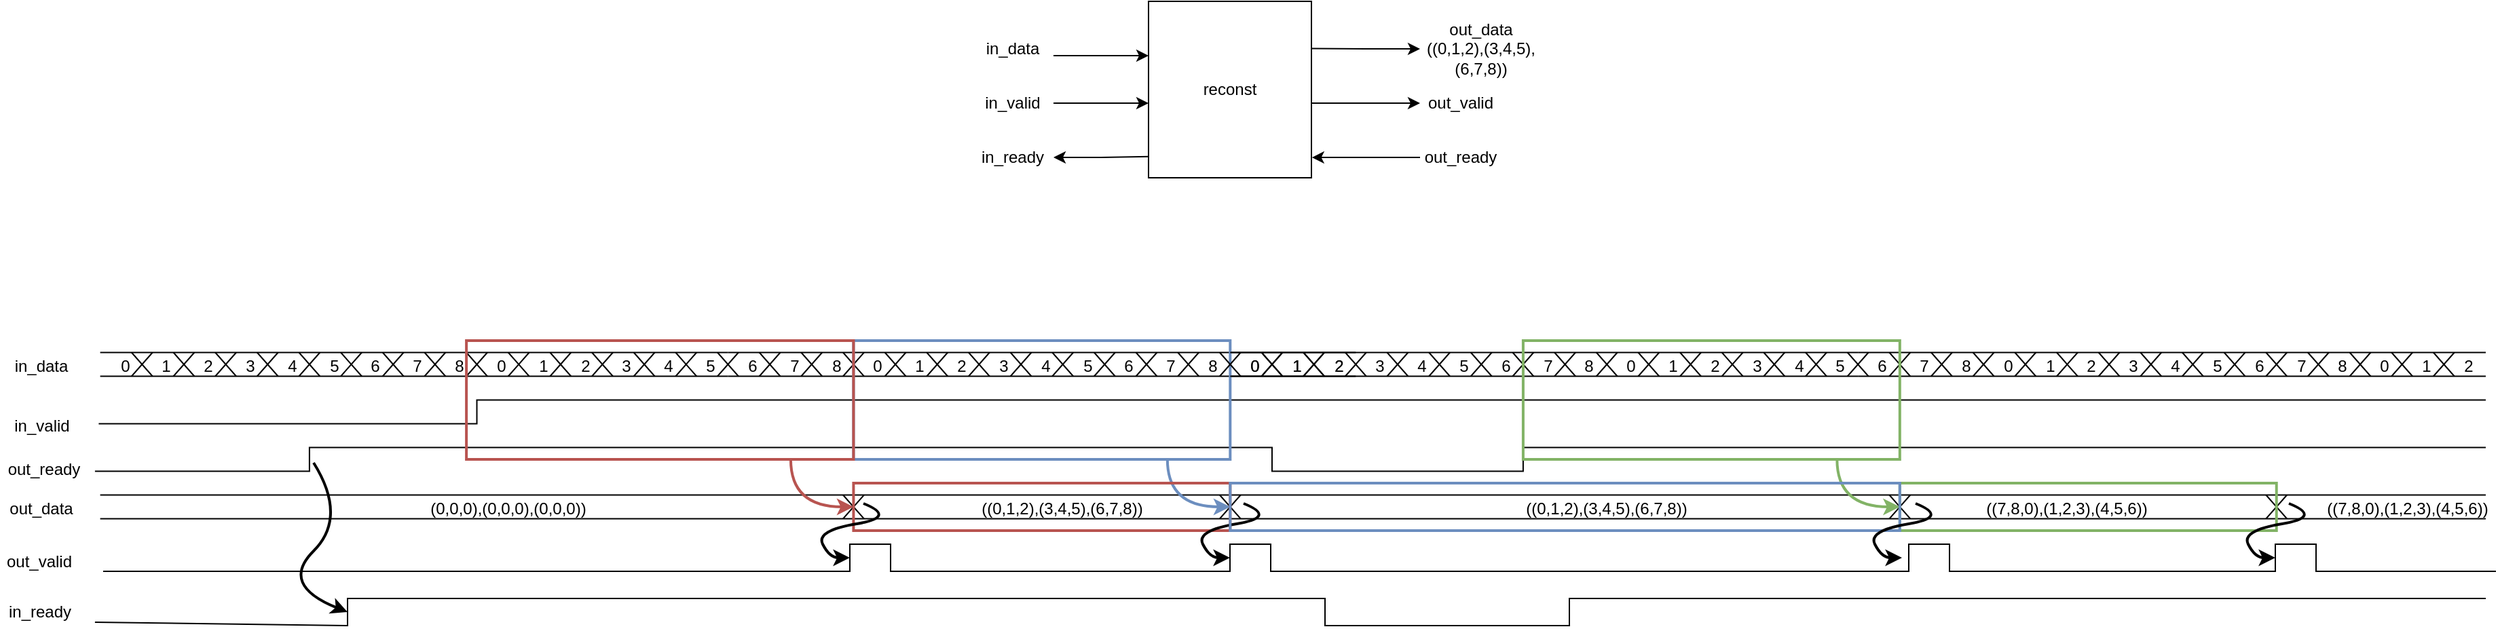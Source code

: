 <mxfile version="19.0.3" type="device"><diagram id="nVX82RAJiWaXGZmkm84U" name="Page-1"><mxGraphModel dx="1422" dy="865" grid="0" gridSize="5" guides="1" tooltips="1" connect="1" arrows="1" fold="1" page="0" pageScale="1" pageWidth="827" pageHeight="1169" math="0" shadow="0"><root><mxCell id="0"/><mxCell id="1" parent="0"/><mxCell id="y0M_wjIqsJxv30vWjopt-1" value="reconst" style="rounded=0;whiteSpace=wrap;html=1;" parent="1" vertex="1"><mxGeometry x="1030" y="60" width="120" height="130" as="geometry"/></mxCell><mxCell id="y0M_wjIqsJxv30vWjopt-3" value="" style="edgeStyle=orthogonalEdgeStyle;rounded=0;orthogonalLoop=1;jettySize=auto;html=1;" parent="1" source="y0M_wjIqsJxv30vWjopt-2" edge="1"><mxGeometry relative="1" as="geometry"><mxPoint x="1030" y="100" as="targetPoint"/><Array as="points"><mxPoint x="1030" y="100"/></Array></mxGeometry></mxCell><mxCell id="y0M_wjIqsJxv30vWjopt-2" value="in_data" style="text;html=1;strokeColor=none;fillColor=none;align=center;verticalAlign=middle;whiteSpace=wrap;rounded=0;" parent="1" vertex="1"><mxGeometry x="900" y="80" width="60" height="30" as="geometry"/></mxCell><mxCell id="y0M_wjIqsJxv30vWjopt-6" value="" style="edgeStyle=orthogonalEdgeStyle;rounded=0;orthogonalLoop=1;jettySize=auto;html=1;" parent="1" source="y0M_wjIqsJxv30vWjopt-4" target="y0M_wjIqsJxv30vWjopt-1" edge="1"><mxGeometry relative="1" as="geometry"><Array as="points"><mxPoint x="990" y="135"/><mxPoint x="990" y="135"/></Array></mxGeometry></mxCell><mxCell id="y0M_wjIqsJxv30vWjopt-4" value="in_valid" style="text;html=1;strokeColor=none;fillColor=none;align=center;verticalAlign=middle;whiteSpace=wrap;rounded=0;" parent="1" vertex="1"><mxGeometry x="900" y="120" width="60" height="30" as="geometry"/></mxCell><mxCell id="y0M_wjIqsJxv30vWjopt-7" value="" style="edgeStyle=orthogonalEdgeStyle;rounded=0;orthogonalLoop=1;jettySize=auto;html=1;entryX=0;entryY=0.88;entryDx=0;entryDy=0;entryPerimeter=0;startArrow=classic;startFill=1;endArrow=none;endFill=0;" parent="1" source="y0M_wjIqsJxv30vWjopt-5" target="y0M_wjIqsJxv30vWjopt-1" edge="1"><mxGeometry relative="1" as="geometry"/></mxCell><mxCell id="y0M_wjIqsJxv30vWjopt-5" value="in_ready" style="text;html=1;strokeColor=none;fillColor=none;align=center;verticalAlign=middle;whiteSpace=wrap;rounded=0;" parent="1" vertex="1"><mxGeometry x="900" y="160" width="60" height="30" as="geometry"/></mxCell><mxCell id="y0M_wjIqsJxv30vWjopt-11" value="" style="edgeStyle=orthogonalEdgeStyle;rounded=0;orthogonalLoop=1;jettySize=auto;html=1;startArrow=classic;startFill=1;endArrow=none;endFill=0;entryX=1.003;entryY=0.267;entryDx=0;entryDy=0;entryPerimeter=0;" parent="1" source="y0M_wjIqsJxv30vWjopt-8" target="y0M_wjIqsJxv30vWjopt-1" edge="1"><mxGeometry relative="1" as="geometry"><Array as="points"/></mxGeometry></mxCell><mxCell id="y0M_wjIqsJxv30vWjopt-8" value="out_data&lt;br&gt;((0,1,2),(3,4,5),(6,7,8))" style="text;html=1;strokeColor=none;fillColor=none;align=center;verticalAlign=middle;whiteSpace=wrap;rounded=0;" parent="1" vertex="1"><mxGeometry x="1230" y="80" width="90" height="30" as="geometry"/></mxCell><mxCell id="y0M_wjIqsJxv30vWjopt-12" value="" style="edgeStyle=orthogonalEdgeStyle;rounded=0;orthogonalLoop=1;jettySize=auto;html=1;startArrow=classic;startFill=1;endArrow=none;endFill=0;" parent="1" source="y0M_wjIqsJxv30vWjopt-9" target="y0M_wjIqsJxv30vWjopt-1" edge="1"><mxGeometry relative="1" as="geometry"><Array as="points"><mxPoint x="1160" y="135"/><mxPoint x="1160" y="135"/></Array></mxGeometry></mxCell><mxCell id="y0M_wjIqsJxv30vWjopt-9" value="out_valid" style="text;html=1;strokeColor=none;fillColor=none;align=center;verticalAlign=middle;whiteSpace=wrap;rounded=0;" parent="1" vertex="1"><mxGeometry x="1230" y="120" width="60" height="30" as="geometry"/></mxCell><mxCell id="y0M_wjIqsJxv30vWjopt-13" value="" style="edgeStyle=orthogonalEdgeStyle;rounded=0;orthogonalLoop=1;jettySize=auto;html=1;startArrow=none;startFill=0;endArrow=classic;endFill=1;entryX=1.003;entryY=0.885;entryDx=0;entryDy=0;entryPerimeter=0;" parent="1" source="y0M_wjIqsJxv30vWjopt-10" target="y0M_wjIqsJxv30vWjopt-1" edge="1"><mxGeometry relative="1" as="geometry"/></mxCell><mxCell id="y0M_wjIqsJxv30vWjopt-10" value="out_ready" style="text;html=1;strokeColor=none;fillColor=none;align=center;verticalAlign=middle;whiteSpace=wrap;rounded=0;" parent="1" vertex="1"><mxGeometry x="1230" y="160" width="60" height="30" as="geometry"/></mxCell><mxCell id="J30r8Bi6DWqKRPDrUfE9-142" value="" style="group" parent="1" vertex="1" connectable="0"><mxGeometry x="200" y="310" width="1815" height="140" as="geometry"/></mxCell><mxCell id="y0M_wjIqsJxv30vWjopt-72" value="in_data" style="text;html=1;align=center;verticalAlign=middle;resizable=0;points=[];autosize=1;strokeColor=none;fillColor=none;" parent="J30r8Bi6DWqKRPDrUfE9-142" vertex="1"><mxGeometry x="-10.769" y="9.75" width="49" height="18" as="geometry"/></mxCell><mxCell id="y0M_wjIqsJxv30vWjopt-73" value="in_valid" style="text;html=1;strokeColor=none;fillColor=none;align=center;verticalAlign=middle;whiteSpace=wrap;rounded=0;" parent="J30r8Bi6DWqKRPDrUfE9-142" vertex="1"><mxGeometry x="-8.016" y="50" width="46.242" height="26.25" as="geometry"/></mxCell><mxCell id="y0M_wjIqsJxv30vWjopt-137" value="" style="endArrow=none;html=1;rounded=0;" parent="J30r8Bi6DWqKRPDrUfE9-142" edge="1"><mxGeometry width="50" height="50" relative="1" as="geometry"><mxPoint x="56.708" y="61.25" as="sourcePoint"/><mxPoint x="1815" y="43.75" as="targetPoint"/><Array as="points"><mxPoint x="335.255" y="61.25"/><mxPoint x="335.255" y="43.75"/></Array></mxGeometry></mxCell><mxCell id="y0M_wjIqsJxv30vWjopt-138" value="out_ready" style="text;html=1;align=center;verticalAlign=middle;resizable=0;points=[];autosize=1;strokeColor=none;fillColor=none;" parent="J30r8Bi6DWqKRPDrUfE9-142" vertex="1"><mxGeometry x="-15.9" y="86" width="63" height="18" as="geometry"/></mxCell><mxCell id="y0M_wjIqsJxv30vWjopt-139" value="" style="endArrow=none;html=1;rounded=0;" parent="J30r8Bi6DWqKRPDrUfE9-142" edge="1"><mxGeometry width="50" height="50" relative="1" as="geometry"><mxPoint x="53.949" y="96.25" as="sourcePoint"/><mxPoint x="1815" y="78.75" as="targetPoint"/><Array as="points"><mxPoint x="211.943" y="96.25"/><mxPoint x="211.943" y="78.75"/><mxPoint x="920.987" y="78.75"/><mxPoint x="920.987" y="96.25"/><mxPoint x="1105.955" y="96.25"/><mxPoint x="1105.955" y="78.75"/></Array></mxGeometry></mxCell><mxCell id="y0M_wjIqsJxv30vWjopt-261" value="" style="group" parent="J30r8Bi6DWqKRPDrUfE9-142" vertex="1" connectable="0"><mxGeometry x="57.803" y="8.75" width="924.841" height="78.75" as="geometry"/></mxCell><mxCell id="y0M_wjIqsJxv30vWjopt-14" value="" style="endArrow=none;html=1;rounded=0;" parent="y0M_wjIqsJxv30vWjopt-261" edge="1"><mxGeometry width="50" height="50" relative="1" as="geometry"><mxPoint y="17.5" as="sourcePoint"/><mxPoint x="462.42" y="17.5" as="targetPoint"/></mxGeometry></mxCell><mxCell id="y0M_wjIqsJxv30vWjopt-15" value="" style="endArrow=none;html=1;rounded=0;" parent="y0M_wjIqsJxv30vWjopt-261" edge="1"><mxGeometry width="50" height="50" relative="1" as="geometry"><mxPoint as="sourcePoint"/><mxPoint x="462.42" as="targetPoint"/></mxGeometry></mxCell><mxCell id="y0M_wjIqsJxv30vWjopt-140" value="" style="group" parent="y0M_wjIqsJxv30vWjopt-261" vertex="1" connectable="0"><mxGeometry x="7.707" width="917.134" height="78.75" as="geometry"/></mxCell><mxCell id="y0M_wjIqsJxv30vWjopt-18" value="" style="group" parent="y0M_wjIqsJxv30vWjopt-140" vertex="1" connectable="0"><mxGeometry x="15.414" width="15.414" height="17.5" as="geometry"/></mxCell><mxCell id="y0M_wjIqsJxv30vWjopt-16" value="" style="endArrow=none;html=1;rounded=0;" parent="y0M_wjIqsJxv30vWjopt-18" edge="1"><mxGeometry width="50" height="50" relative="1" as="geometry"><mxPoint as="sourcePoint"/><mxPoint x="15.414" y="17.5" as="targetPoint"/></mxGeometry></mxCell><mxCell id="y0M_wjIqsJxv30vWjopt-17" value="" style="endArrow=none;html=1;rounded=0;" parent="y0M_wjIqsJxv30vWjopt-18" edge="1"><mxGeometry width="50" height="50" relative="1" as="geometry"><mxPoint y="17.5" as="sourcePoint"/><mxPoint x="15.414" as="targetPoint"/></mxGeometry></mxCell><mxCell id="y0M_wjIqsJxv30vWjopt-19" value="" style="group" parent="y0M_wjIqsJxv30vWjopt-140" vertex="1" connectable="0"><mxGeometry x="46.242" width="15.414" height="17.5" as="geometry"/></mxCell><mxCell id="y0M_wjIqsJxv30vWjopt-20" value="" style="endArrow=none;html=1;rounded=0;" parent="y0M_wjIqsJxv30vWjopt-19" edge="1"><mxGeometry width="50" height="50" relative="1" as="geometry"><mxPoint as="sourcePoint"/><mxPoint x="15.414" y="17.5" as="targetPoint"/></mxGeometry></mxCell><mxCell id="y0M_wjIqsJxv30vWjopt-21" value="" style="endArrow=none;html=1;rounded=0;" parent="y0M_wjIqsJxv30vWjopt-19" edge="1"><mxGeometry width="50" height="50" relative="1" as="geometry"><mxPoint y="17.5" as="sourcePoint"/><mxPoint x="15.414" as="targetPoint"/></mxGeometry></mxCell><mxCell id="y0M_wjIqsJxv30vWjopt-22" value="" style="group" parent="y0M_wjIqsJxv30vWjopt-140" vertex="1" connectable="0"><mxGeometry x="77.07" width="15.414" height="17.5" as="geometry"/></mxCell><mxCell id="y0M_wjIqsJxv30vWjopt-23" value="" style="endArrow=none;html=1;rounded=0;" parent="y0M_wjIqsJxv30vWjopt-22" edge="1"><mxGeometry width="50" height="50" relative="1" as="geometry"><mxPoint as="sourcePoint"/><mxPoint x="15.414" y="17.5" as="targetPoint"/></mxGeometry></mxCell><mxCell id="y0M_wjIqsJxv30vWjopt-24" value="" style="endArrow=none;html=1;rounded=0;" parent="y0M_wjIqsJxv30vWjopt-22" edge="1"><mxGeometry width="50" height="50" relative="1" as="geometry"><mxPoint y="17.5" as="sourcePoint"/><mxPoint x="15.414" as="targetPoint"/></mxGeometry></mxCell><mxCell id="y0M_wjIqsJxv30vWjopt-25" value="" style="group" parent="y0M_wjIqsJxv30vWjopt-140" vertex="1" connectable="0"><mxGeometry x="138.726" width="30.828" height="17.5" as="geometry"/></mxCell><mxCell id="y0M_wjIqsJxv30vWjopt-26" value="" style="endArrow=none;html=1;rounded=0;" parent="y0M_wjIqsJxv30vWjopt-25" edge="1"><mxGeometry width="50" height="50" relative="1" as="geometry"><mxPoint as="sourcePoint"/><mxPoint x="15.414" y="17.5" as="targetPoint"/></mxGeometry></mxCell><mxCell id="y0M_wjIqsJxv30vWjopt-27" value="" style="endArrow=none;html=1;rounded=0;" parent="y0M_wjIqsJxv30vWjopt-25" edge="1"><mxGeometry width="50" height="50" relative="1" as="geometry"><mxPoint y="17.5" as="sourcePoint"/><mxPoint x="15.414" as="targetPoint"/></mxGeometry></mxCell><mxCell id="y0M_wjIqsJxv30vWjopt-63" value="5" style="text;html=1;align=center;verticalAlign=middle;resizable=0;points=[];autosize=1;strokeColor=none;fillColor=none;" parent="y0M_wjIqsJxv30vWjopt-25" vertex="1"><mxGeometry x="15.414" width="20" height="20" as="geometry"/></mxCell><mxCell id="y0M_wjIqsJxv30vWjopt-28" value="" style="group" parent="y0M_wjIqsJxv30vWjopt-140" vertex="1" connectable="0"><mxGeometry x="107.898" width="15.414" height="17.5" as="geometry"/></mxCell><mxCell id="y0M_wjIqsJxv30vWjopt-29" value="" style="endArrow=none;html=1;rounded=0;" parent="y0M_wjIqsJxv30vWjopt-28" edge="1"><mxGeometry width="50" height="50" relative="1" as="geometry"><mxPoint as="sourcePoint"/><mxPoint x="15.414" y="17.5" as="targetPoint"/></mxGeometry></mxCell><mxCell id="y0M_wjIqsJxv30vWjopt-30" value="" style="endArrow=none;html=1;rounded=0;" parent="y0M_wjIqsJxv30vWjopt-28" edge="1"><mxGeometry width="50" height="50" relative="1" as="geometry"><mxPoint y="17.5" as="sourcePoint"/><mxPoint x="15.414" as="targetPoint"/></mxGeometry></mxCell><mxCell id="y0M_wjIqsJxv30vWjopt-31" value="" style="group" parent="y0M_wjIqsJxv30vWjopt-140" vertex="1" connectable="0"><mxGeometry x="200.382" width="15.414" height="17.5" as="geometry"/></mxCell><mxCell id="y0M_wjIqsJxv30vWjopt-32" value="" style="endArrow=none;html=1;rounded=0;" parent="y0M_wjIqsJxv30vWjopt-31" edge="1"><mxGeometry width="50" height="50" relative="1" as="geometry"><mxPoint as="sourcePoint"/><mxPoint x="15.414" y="17.5" as="targetPoint"/></mxGeometry></mxCell><mxCell id="y0M_wjIqsJxv30vWjopt-33" value="" style="endArrow=none;html=1;rounded=0;" parent="y0M_wjIqsJxv30vWjopt-31" edge="1"><mxGeometry width="50" height="50" relative="1" as="geometry"><mxPoint y="17.5" as="sourcePoint"/><mxPoint x="15.414" as="targetPoint"/></mxGeometry></mxCell><mxCell id="y0M_wjIqsJxv30vWjopt-34" value="" style="group" parent="y0M_wjIqsJxv30vWjopt-140" vertex="1" connectable="0"><mxGeometry x="169.554" width="15.414" height="17.5" as="geometry"/></mxCell><mxCell id="y0M_wjIqsJxv30vWjopt-35" value="" style="endArrow=none;html=1;rounded=0;" parent="y0M_wjIqsJxv30vWjopt-34" edge="1"><mxGeometry width="50" height="50" relative="1" as="geometry"><mxPoint as="sourcePoint"/><mxPoint x="15.414" y="17.5" as="targetPoint"/></mxGeometry></mxCell><mxCell id="y0M_wjIqsJxv30vWjopt-36" value="" style="endArrow=none;html=1;rounded=0;" parent="y0M_wjIqsJxv30vWjopt-34" edge="1"><mxGeometry width="50" height="50" relative="1" as="geometry"><mxPoint y="17.5" as="sourcePoint"/><mxPoint x="15.414" as="targetPoint"/></mxGeometry></mxCell><mxCell id="y0M_wjIqsJxv30vWjopt-37" value="" style="group" parent="y0M_wjIqsJxv30vWjopt-140" vertex="1" connectable="0"><mxGeometry x="262.038" width="15.414" height="17.5" as="geometry"/></mxCell><mxCell id="y0M_wjIqsJxv30vWjopt-38" value="" style="endArrow=none;html=1;rounded=0;" parent="y0M_wjIqsJxv30vWjopt-37" edge="1"><mxGeometry width="50" height="50" relative="1" as="geometry"><mxPoint as="sourcePoint"/><mxPoint x="15.414" y="17.5" as="targetPoint"/></mxGeometry></mxCell><mxCell id="y0M_wjIqsJxv30vWjopt-39" value="" style="endArrow=none;html=1;rounded=0;" parent="y0M_wjIqsJxv30vWjopt-37" edge="1"><mxGeometry width="50" height="50" relative="1" as="geometry"><mxPoint y="17.5" as="sourcePoint"/><mxPoint x="15.414" as="targetPoint"/></mxGeometry></mxCell><mxCell id="y0M_wjIqsJxv30vWjopt-40" value="" style="group" parent="y0M_wjIqsJxv30vWjopt-140" vertex="1" connectable="0"><mxGeometry x="231.21" width="15.414" height="17.5" as="geometry"/></mxCell><mxCell id="y0M_wjIqsJxv30vWjopt-41" value="" style="endArrow=none;html=1;rounded=0;" parent="y0M_wjIqsJxv30vWjopt-40" edge="1"><mxGeometry width="50" height="50" relative="1" as="geometry"><mxPoint as="sourcePoint"/><mxPoint x="15.414" y="17.5" as="targetPoint"/></mxGeometry></mxCell><mxCell id="y0M_wjIqsJxv30vWjopt-42" value="" style="endArrow=none;html=1;rounded=0;" parent="y0M_wjIqsJxv30vWjopt-40" edge="1"><mxGeometry width="50" height="50" relative="1" as="geometry"><mxPoint y="17.5" as="sourcePoint"/><mxPoint x="15.414" as="targetPoint"/></mxGeometry></mxCell><mxCell id="y0M_wjIqsJxv30vWjopt-43" value="" style="group" parent="y0M_wjIqsJxv30vWjopt-140" vertex="1" connectable="0"><mxGeometry x="292.866" width="15.414" height="17.5" as="geometry"/></mxCell><mxCell id="y0M_wjIqsJxv30vWjopt-44" value="" style="endArrow=none;html=1;rounded=0;" parent="y0M_wjIqsJxv30vWjopt-43" edge="1"><mxGeometry width="50" height="50" relative="1" as="geometry"><mxPoint as="sourcePoint"/><mxPoint x="15.414" y="17.5" as="targetPoint"/></mxGeometry></mxCell><mxCell id="y0M_wjIqsJxv30vWjopt-45" value="" style="endArrow=none;html=1;rounded=0;" parent="y0M_wjIqsJxv30vWjopt-43" edge="1"><mxGeometry width="50" height="50" relative="1" as="geometry"><mxPoint y="17.5" as="sourcePoint"/><mxPoint x="15.414" as="targetPoint"/></mxGeometry></mxCell><mxCell id="y0M_wjIqsJxv30vWjopt-46" value="" style="group" parent="y0M_wjIqsJxv30vWjopt-140" vertex="1" connectable="0"><mxGeometry x="323.694" width="15.414" height="17.5" as="geometry"/></mxCell><mxCell id="y0M_wjIqsJxv30vWjopt-47" value="" style="endArrow=none;html=1;rounded=0;" parent="y0M_wjIqsJxv30vWjopt-46" edge="1"><mxGeometry width="50" height="50" relative="1" as="geometry"><mxPoint as="sourcePoint"/><mxPoint x="15.414" y="17.5" as="targetPoint"/></mxGeometry></mxCell><mxCell id="y0M_wjIqsJxv30vWjopt-48" value="" style="endArrow=none;html=1;rounded=0;" parent="y0M_wjIqsJxv30vWjopt-46" edge="1"><mxGeometry width="50" height="50" relative="1" as="geometry"><mxPoint y="17.5" as="sourcePoint"/><mxPoint x="15.414" as="targetPoint"/></mxGeometry></mxCell><mxCell id="y0M_wjIqsJxv30vWjopt-49" value="" style="group" parent="y0M_wjIqsJxv30vWjopt-140" vertex="1" connectable="0"><mxGeometry x="354.522" width="15.414" height="17.5" as="geometry"/></mxCell><mxCell id="y0M_wjIqsJxv30vWjopt-50" value="" style="endArrow=none;html=1;rounded=0;" parent="y0M_wjIqsJxv30vWjopt-49" edge="1"><mxGeometry width="50" height="50" relative="1" as="geometry"><mxPoint as="sourcePoint"/><mxPoint x="15.414" y="17.5" as="targetPoint"/></mxGeometry></mxCell><mxCell id="y0M_wjIqsJxv30vWjopt-51" value="" style="endArrow=none;html=1;rounded=0;" parent="y0M_wjIqsJxv30vWjopt-49" edge="1"><mxGeometry width="50" height="50" relative="1" as="geometry"><mxPoint y="17.5" as="sourcePoint"/><mxPoint x="15.414" as="targetPoint"/></mxGeometry></mxCell><mxCell id="y0M_wjIqsJxv30vWjopt-52" value="" style="group" parent="y0M_wjIqsJxv30vWjopt-140" vertex="1" connectable="0"><mxGeometry x="385.35" width="15.414" height="17.5" as="geometry"/></mxCell><mxCell id="y0M_wjIqsJxv30vWjopt-53" value="" style="endArrow=none;html=1;rounded=0;" parent="y0M_wjIqsJxv30vWjopt-52" edge="1"><mxGeometry width="50" height="50" relative="1" as="geometry"><mxPoint as="sourcePoint"/><mxPoint x="15.414" y="17.5" as="targetPoint"/></mxGeometry></mxCell><mxCell id="y0M_wjIqsJxv30vWjopt-54" value="" style="endArrow=none;html=1;rounded=0;" parent="y0M_wjIqsJxv30vWjopt-52" edge="1"><mxGeometry width="50" height="50" relative="1" as="geometry"><mxPoint y="17.5" as="sourcePoint"/><mxPoint x="15.414" as="targetPoint"/></mxGeometry></mxCell><mxCell id="y0M_wjIqsJxv30vWjopt-55" value="" style="group" parent="y0M_wjIqsJxv30vWjopt-140" vertex="1" connectable="0"><mxGeometry x="416.178" width="15.414" height="17.5" as="geometry"/></mxCell><mxCell id="y0M_wjIqsJxv30vWjopt-56" value="" style="endArrow=none;html=1;rounded=0;" parent="y0M_wjIqsJxv30vWjopt-55" edge="1"><mxGeometry width="50" height="50" relative="1" as="geometry"><mxPoint as="sourcePoint"/><mxPoint x="15.414" y="17.5" as="targetPoint"/></mxGeometry></mxCell><mxCell id="y0M_wjIqsJxv30vWjopt-57" value="" style="endArrow=none;html=1;rounded=0;" parent="y0M_wjIqsJxv30vWjopt-55" edge="1"><mxGeometry width="50" height="50" relative="1" as="geometry"><mxPoint y="17.5" as="sourcePoint"/><mxPoint x="15.414" as="targetPoint"/></mxGeometry></mxCell><mxCell id="y0M_wjIqsJxv30vWjopt-58" value="0" style="text;html=1;align=center;verticalAlign=middle;resizable=0;points=[];autosize=1;strokeColor=none;fillColor=none;" parent="y0M_wjIqsJxv30vWjopt-140" vertex="1"><mxGeometry width="20" height="20" as="geometry"/></mxCell><mxCell id="y0M_wjIqsJxv30vWjopt-59" value="1" style="text;html=1;align=center;verticalAlign=middle;resizable=0;points=[];autosize=1;strokeColor=none;fillColor=none;" parent="y0M_wjIqsJxv30vWjopt-140" vertex="1"><mxGeometry x="30.828" width="20" height="20" as="geometry"/></mxCell><mxCell id="y0M_wjIqsJxv30vWjopt-60" value="2" style="text;html=1;align=center;verticalAlign=middle;resizable=0;points=[];autosize=1;strokeColor=none;fillColor=none;" parent="y0M_wjIqsJxv30vWjopt-140" vertex="1"><mxGeometry x="61.656" width="20" height="20" as="geometry"/></mxCell><mxCell id="y0M_wjIqsJxv30vWjopt-61" value="3" style="text;html=1;align=center;verticalAlign=middle;resizable=0;points=[];autosize=1;strokeColor=none;fillColor=none;" parent="y0M_wjIqsJxv30vWjopt-140" vertex="1"><mxGeometry x="92.484" width="20" height="20" as="geometry"/></mxCell><mxCell id="y0M_wjIqsJxv30vWjopt-62" value="4" style="text;html=1;align=center;verticalAlign=middle;resizable=0;points=[];autosize=1;strokeColor=none;fillColor=none;" parent="y0M_wjIqsJxv30vWjopt-140" vertex="1"><mxGeometry x="123.312" width="20" height="20" as="geometry"/></mxCell><mxCell id="y0M_wjIqsJxv30vWjopt-64" value="6" style="text;html=1;align=center;verticalAlign=middle;resizable=0;points=[];autosize=1;strokeColor=none;fillColor=none;" parent="y0M_wjIqsJxv30vWjopt-140" vertex="1"><mxGeometry x="184.968" width="20" height="20" as="geometry"/></mxCell><mxCell id="y0M_wjIqsJxv30vWjopt-65" value="7" style="text;html=1;align=center;verticalAlign=middle;resizable=0;points=[];autosize=1;strokeColor=none;fillColor=none;" parent="y0M_wjIqsJxv30vWjopt-140" vertex="1"><mxGeometry x="215.796" width="20" height="20" as="geometry"/></mxCell><mxCell id="y0M_wjIqsJxv30vWjopt-66" value="8" style="text;html=1;align=center;verticalAlign=middle;resizable=0;points=[];autosize=1;strokeColor=none;fillColor=none;" parent="y0M_wjIqsJxv30vWjopt-140" vertex="1"><mxGeometry x="246.624" width="20" height="20" as="geometry"/></mxCell><mxCell id="y0M_wjIqsJxv30vWjopt-67" value="0" style="text;html=1;align=center;verticalAlign=middle;resizable=0;points=[];autosize=1;strokeColor=none;fillColor=none;" parent="y0M_wjIqsJxv30vWjopt-140" vertex="1"><mxGeometry x="277.452" width="20" height="20" as="geometry"/></mxCell><mxCell id="y0M_wjIqsJxv30vWjopt-68" value="1" style="text;html=1;align=center;verticalAlign=middle;resizable=0;points=[];autosize=1;strokeColor=none;fillColor=none;" parent="y0M_wjIqsJxv30vWjopt-140" vertex="1"><mxGeometry x="308.28" width="20" height="20" as="geometry"/></mxCell><mxCell id="y0M_wjIqsJxv30vWjopt-69" value="2" style="text;html=1;align=center;verticalAlign=middle;resizable=0;points=[];autosize=1;strokeColor=none;fillColor=none;" parent="y0M_wjIqsJxv30vWjopt-140" vertex="1"><mxGeometry x="339.108" width="20" height="20" as="geometry"/></mxCell><mxCell id="y0M_wjIqsJxv30vWjopt-70" value="3" style="text;html=1;align=center;verticalAlign=middle;resizable=0;points=[];autosize=1;strokeColor=none;fillColor=none;" parent="y0M_wjIqsJxv30vWjopt-140" vertex="1"><mxGeometry x="369.936" width="20" height="20" as="geometry"/></mxCell><mxCell id="y0M_wjIqsJxv30vWjopt-71" value="4" style="text;html=1;align=center;verticalAlign=middle;resizable=0;points=[];autosize=1;strokeColor=none;fillColor=none;" parent="y0M_wjIqsJxv30vWjopt-140" vertex="1"><mxGeometry x="400.764" width="20" height="20" as="geometry"/></mxCell><mxCell id="y0M_wjIqsJxv30vWjopt-74" value="5" style="text;html=1;align=center;verticalAlign=middle;resizable=0;points=[];autosize=1;strokeColor=none;fillColor=none;" parent="y0M_wjIqsJxv30vWjopt-140" vertex="1"><mxGeometry x="431.592" width="20" height="20" as="geometry"/></mxCell><mxCell id="y0M_wjIqsJxv30vWjopt-75" value="" style="endArrow=none;html=1;rounded=0;" parent="y0M_wjIqsJxv30vWjopt-140" edge="1"><mxGeometry width="50" height="50" relative="1" as="geometry"><mxPoint x="454.713" y="17.5" as="sourcePoint"/><mxPoint x="917.134" y="17.5" as="targetPoint"/></mxGeometry></mxCell><mxCell id="y0M_wjIqsJxv30vWjopt-76" value="" style="endArrow=none;html=1;rounded=0;" parent="y0M_wjIqsJxv30vWjopt-140" edge="1"><mxGeometry width="50" height="50" relative="1" as="geometry"><mxPoint x="454.713" as="sourcePoint"/><mxPoint x="917.134" as="targetPoint"/></mxGeometry></mxCell><mxCell id="y0M_wjIqsJxv30vWjopt-77" value="" style="group" parent="y0M_wjIqsJxv30vWjopt-140" vertex="1" connectable="0"><mxGeometry x="477.834" width="15.414" height="17.5" as="geometry"/></mxCell><mxCell id="y0M_wjIqsJxv30vWjopt-78" value="" style="endArrow=none;html=1;rounded=0;" parent="y0M_wjIqsJxv30vWjopt-77" edge="1"><mxGeometry width="50" height="50" relative="1" as="geometry"><mxPoint as="sourcePoint"/><mxPoint x="15.414" y="17.5" as="targetPoint"/></mxGeometry></mxCell><mxCell id="y0M_wjIqsJxv30vWjopt-79" value="" style="endArrow=none;html=1;rounded=0;" parent="y0M_wjIqsJxv30vWjopt-77" edge="1"><mxGeometry width="50" height="50" relative="1" as="geometry"><mxPoint y="17.5" as="sourcePoint"/><mxPoint x="15.414" as="targetPoint"/></mxGeometry></mxCell><mxCell id="y0M_wjIqsJxv30vWjopt-80" value="" style="group" parent="y0M_wjIqsJxv30vWjopt-140" vertex="1" connectable="0"><mxGeometry x="508.662" width="15.414" height="17.5" as="geometry"/></mxCell><mxCell id="y0M_wjIqsJxv30vWjopt-81" value="" style="endArrow=none;html=1;rounded=0;" parent="y0M_wjIqsJxv30vWjopt-80" edge="1"><mxGeometry width="50" height="50" relative="1" as="geometry"><mxPoint as="sourcePoint"/><mxPoint x="15.414" y="17.5" as="targetPoint"/></mxGeometry></mxCell><mxCell id="y0M_wjIqsJxv30vWjopt-82" value="" style="endArrow=none;html=1;rounded=0;" parent="y0M_wjIqsJxv30vWjopt-80" edge="1"><mxGeometry width="50" height="50" relative="1" as="geometry"><mxPoint y="17.5" as="sourcePoint"/><mxPoint x="15.414" as="targetPoint"/></mxGeometry></mxCell><mxCell id="y0M_wjIqsJxv30vWjopt-83" value="" style="group" parent="y0M_wjIqsJxv30vWjopt-140" vertex="1" connectable="0"><mxGeometry x="539.49" width="15.414" height="17.5" as="geometry"/></mxCell><mxCell id="y0M_wjIqsJxv30vWjopt-84" value="" style="endArrow=none;html=1;rounded=0;" parent="y0M_wjIqsJxv30vWjopt-83" edge="1"><mxGeometry width="50" height="50" relative="1" as="geometry"><mxPoint as="sourcePoint"/><mxPoint x="15.414" y="17.5" as="targetPoint"/></mxGeometry></mxCell><mxCell id="y0M_wjIqsJxv30vWjopt-85" value="" style="endArrow=none;html=1;rounded=0;" parent="y0M_wjIqsJxv30vWjopt-83" edge="1"><mxGeometry width="50" height="50" relative="1" as="geometry"><mxPoint y="17.5" as="sourcePoint"/><mxPoint x="15.414" as="targetPoint"/></mxGeometry></mxCell><mxCell id="y0M_wjIqsJxv30vWjopt-86" value="" style="group;strokeWidth=1;" parent="y0M_wjIqsJxv30vWjopt-140" vertex="1" connectable="0"><mxGeometry x="601.146" width="223.503" height="78.75" as="geometry"/></mxCell><mxCell id="y0M_wjIqsJxv30vWjopt-87" value="" style="endArrow=none;html=1;rounded=0;" parent="y0M_wjIqsJxv30vWjopt-86" edge="1"><mxGeometry width="50" height="50" relative="1" as="geometry"><mxPoint as="sourcePoint"/><mxPoint x="15.414" y="17.5" as="targetPoint"/></mxGeometry></mxCell><mxCell id="y0M_wjIqsJxv30vWjopt-88" value="" style="endArrow=none;html=1;rounded=0;" parent="y0M_wjIqsJxv30vWjopt-86" edge="1"><mxGeometry width="50" height="50" relative="1" as="geometry"><mxPoint y="17.5" as="sourcePoint"/><mxPoint x="15.414" as="targetPoint"/></mxGeometry></mxCell><mxCell id="y0M_wjIqsJxv30vWjopt-89" value="2" style="text;html=1;align=center;verticalAlign=middle;resizable=0;points=[];autosize=1;strokeColor=none;fillColor=none;" parent="y0M_wjIqsJxv30vWjopt-86" vertex="1"><mxGeometry x="15.414" width="20" height="20" as="geometry"/></mxCell><mxCell id="y0M_wjIqsJxv30vWjopt-425" value="" style="rounded=0;whiteSpace=wrap;html=1;fillColor=none;strokeColor=#6c8ebf;strokeWidth=2;" parent="y0M_wjIqsJxv30vWjopt-86" vertex="1"><mxGeometry x="-53.949" y="-8.75" width="277.452" height="87.5" as="geometry"/></mxCell><mxCell id="y0M_wjIqsJxv30vWjopt-90" value="" style="group" parent="y0M_wjIqsJxv30vWjopt-140" vertex="1" connectable="0"><mxGeometry x="570.318" width="15.414" height="17.5" as="geometry"/></mxCell><mxCell id="y0M_wjIqsJxv30vWjopt-91" value="" style="endArrow=none;html=1;rounded=0;" parent="y0M_wjIqsJxv30vWjopt-90" edge="1"><mxGeometry width="50" height="50" relative="1" as="geometry"><mxPoint as="sourcePoint"/><mxPoint x="15.414" y="17.5" as="targetPoint"/></mxGeometry></mxCell><mxCell id="y0M_wjIqsJxv30vWjopt-92" value="" style="endArrow=none;html=1;rounded=0;" parent="y0M_wjIqsJxv30vWjopt-90" edge="1"><mxGeometry width="50" height="50" relative="1" as="geometry"><mxPoint y="17.5" as="sourcePoint"/><mxPoint x="15.414" as="targetPoint"/></mxGeometry></mxCell><mxCell id="y0M_wjIqsJxv30vWjopt-93" value="" style="group" parent="y0M_wjIqsJxv30vWjopt-140" vertex="1" connectable="0"><mxGeometry x="662.803" width="15.414" height="17.5" as="geometry"/></mxCell><mxCell id="y0M_wjIqsJxv30vWjopt-94" value="" style="endArrow=none;html=1;rounded=0;" parent="y0M_wjIqsJxv30vWjopt-93" edge="1"><mxGeometry width="50" height="50" relative="1" as="geometry"><mxPoint as="sourcePoint"/><mxPoint x="15.414" y="17.5" as="targetPoint"/></mxGeometry></mxCell><mxCell id="y0M_wjIqsJxv30vWjopt-95" value="" style="endArrow=none;html=1;rounded=0;" parent="y0M_wjIqsJxv30vWjopt-93" edge="1"><mxGeometry width="50" height="50" relative="1" as="geometry"><mxPoint y="17.5" as="sourcePoint"/><mxPoint x="15.414" as="targetPoint"/></mxGeometry></mxCell><mxCell id="y0M_wjIqsJxv30vWjopt-96" value="" style="group" parent="y0M_wjIqsJxv30vWjopt-140" vertex="1" connectable="0"><mxGeometry x="631.975" width="15.414" height="17.5" as="geometry"/></mxCell><mxCell id="y0M_wjIqsJxv30vWjopt-97" value="" style="endArrow=none;html=1;rounded=0;" parent="y0M_wjIqsJxv30vWjopt-96" edge="1"><mxGeometry width="50" height="50" relative="1" as="geometry"><mxPoint as="sourcePoint"/><mxPoint x="15.414" y="17.5" as="targetPoint"/></mxGeometry></mxCell><mxCell id="y0M_wjIqsJxv30vWjopt-98" value="" style="endArrow=none;html=1;rounded=0;" parent="y0M_wjIqsJxv30vWjopt-96" edge="1"><mxGeometry width="50" height="50" relative="1" as="geometry"><mxPoint y="17.5" as="sourcePoint"/><mxPoint x="15.414" as="targetPoint"/></mxGeometry></mxCell><mxCell id="y0M_wjIqsJxv30vWjopt-99" value="" style="group" parent="y0M_wjIqsJxv30vWjopt-140" vertex="1" connectable="0"><mxGeometry x="724.459" width="15.414" height="17.5" as="geometry"/></mxCell><mxCell id="y0M_wjIqsJxv30vWjopt-100" value="" style="endArrow=none;html=1;rounded=0;" parent="y0M_wjIqsJxv30vWjopt-99" edge="1"><mxGeometry width="50" height="50" relative="1" as="geometry"><mxPoint as="sourcePoint"/><mxPoint x="15.414" y="17.5" as="targetPoint"/></mxGeometry></mxCell><mxCell id="y0M_wjIqsJxv30vWjopt-101" value="" style="endArrow=none;html=1;rounded=0;" parent="y0M_wjIqsJxv30vWjopt-99" edge="1"><mxGeometry width="50" height="50" relative="1" as="geometry"><mxPoint y="17.5" as="sourcePoint"/><mxPoint x="15.414" as="targetPoint"/></mxGeometry></mxCell><mxCell id="y0M_wjIqsJxv30vWjopt-102" value="" style="group" parent="y0M_wjIqsJxv30vWjopt-140" vertex="1" connectable="0"><mxGeometry x="693.631" width="15.414" height="17.5" as="geometry"/></mxCell><mxCell id="y0M_wjIqsJxv30vWjopt-103" value="" style="endArrow=none;html=1;rounded=0;" parent="y0M_wjIqsJxv30vWjopt-102" edge="1"><mxGeometry width="50" height="50" relative="1" as="geometry"><mxPoint as="sourcePoint"/><mxPoint x="15.414" y="17.5" as="targetPoint"/></mxGeometry></mxCell><mxCell id="y0M_wjIqsJxv30vWjopt-104" value="" style="endArrow=none;html=1;rounded=0;" parent="y0M_wjIqsJxv30vWjopt-102" edge="1"><mxGeometry width="50" height="50" relative="1" as="geometry"><mxPoint y="17.5" as="sourcePoint"/><mxPoint x="15.414" as="targetPoint"/></mxGeometry></mxCell><mxCell id="y0M_wjIqsJxv30vWjopt-105" value="" style="group" parent="y0M_wjIqsJxv30vWjopt-140" vertex="1" connectable="0"><mxGeometry x="755.287" width="15.414" height="17.5" as="geometry"/></mxCell><mxCell id="y0M_wjIqsJxv30vWjopt-106" value="" style="endArrow=none;html=1;rounded=0;" parent="y0M_wjIqsJxv30vWjopt-105" edge="1"><mxGeometry width="50" height="50" relative="1" as="geometry"><mxPoint as="sourcePoint"/><mxPoint x="15.414" y="17.5" as="targetPoint"/></mxGeometry></mxCell><mxCell id="y0M_wjIqsJxv30vWjopt-107" value="" style="endArrow=none;html=1;rounded=0;" parent="y0M_wjIqsJxv30vWjopt-105" edge="1"><mxGeometry width="50" height="50" relative="1" as="geometry"><mxPoint y="17.5" as="sourcePoint"/><mxPoint x="15.414" as="targetPoint"/></mxGeometry></mxCell><mxCell id="y0M_wjIqsJxv30vWjopt-108" value="" style="group" parent="y0M_wjIqsJxv30vWjopt-140" vertex="1" connectable="0"><mxGeometry x="786.115" width="15.414" height="17.5" as="geometry"/></mxCell><mxCell id="y0M_wjIqsJxv30vWjopt-109" value="" style="endArrow=none;html=1;rounded=0;" parent="y0M_wjIqsJxv30vWjopt-108" edge="1"><mxGeometry width="50" height="50" relative="1" as="geometry"><mxPoint as="sourcePoint"/><mxPoint x="15.414" y="17.5" as="targetPoint"/></mxGeometry></mxCell><mxCell id="y0M_wjIqsJxv30vWjopt-110" value="" style="endArrow=none;html=1;rounded=0;" parent="y0M_wjIqsJxv30vWjopt-108" edge="1"><mxGeometry width="50" height="50" relative="1" as="geometry"><mxPoint y="17.5" as="sourcePoint"/><mxPoint x="15.414" as="targetPoint"/></mxGeometry></mxCell><mxCell id="y0M_wjIqsJxv30vWjopt-111" value="" style="group" parent="y0M_wjIqsJxv30vWjopt-140" vertex="1" connectable="0"><mxGeometry x="816.943" width="15.414" height="17.5" as="geometry"/></mxCell><mxCell id="y0M_wjIqsJxv30vWjopt-112" value="" style="endArrow=none;html=1;rounded=0;" parent="y0M_wjIqsJxv30vWjopt-111" edge="1"><mxGeometry width="50" height="50" relative="1" as="geometry"><mxPoint as="sourcePoint"/><mxPoint x="15.414" y="17.5" as="targetPoint"/></mxGeometry></mxCell><mxCell id="y0M_wjIqsJxv30vWjopt-113" value="" style="endArrow=none;html=1;rounded=0;" parent="y0M_wjIqsJxv30vWjopt-111" edge="1"><mxGeometry width="50" height="50" relative="1" as="geometry"><mxPoint y="17.5" as="sourcePoint"/><mxPoint x="15.414" as="targetPoint"/></mxGeometry></mxCell><mxCell id="y0M_wjIqsJxv30vWjopt-114" value="" style="group" parent="y0M_wjIqsJxv30vWjopt-140" vertex="1" connectable="0"><mxGeometry x="847.771" width="15.414" height="17.5" as="geometry"/></mxCell><mxCell id="y0M_wjIqsJxv30vWjopt-115" value="" style="endArrow=none;html=1;rounded=0;" parent="y0M_wjIqsJxv30vWjopt-114" edge="1"><mxGeometry width="50" height="50" relative="1" as="geometry"><mxPoint as="sourcePoint"/><mxPoint x="15.414" y="17.5" as="targetPoint"/></mxGeometry></mxCell><mxCell id="y0M_wjIqsJxv30vWjopt-116" value="" style="endArrow=none;html=1;rounded=0;" parent="y0M_wjIqsJxv30vWjopt-114" edge="1"><mxGeometry width="50" height="50" relative="1" as="geometry"><mxPoint y="17.5" as="sourcePoint"/><mxPoint x="15.414" as="targetPoint"/></mxGeometry></mxCell><mxCell id="y0M_wjIqsJxv30vWjopt-117" value="" style="group" parent="y0M_wjIqsJxv30vWjopt-140" vertex="1" connectable="0"><mxGeometry x="878.599" width="15.414" height="17.5" as="geometry"/></mxCell><mxCell id="y0M_wjIqsJxv30vWjopt-118" value="" style="endArrow=none;html=1;rounded=0;" parent="y0M_wjIqsJxv30vWjopt-117" edge="1"><mxGeometry width="50" height="50" relative="1" as="geometry"><mxPoint as="sourcePoint"/><mxPoint x="15.414" y="17.5" as="targetPoint"/></mxGeometry></mxCell><mxCell id="y0M_wjIqsJxv30vWjopt-119" value="" style="endArrow=none;html=1;rounded=0;" parent="y0M_wjIqsJxv30vWjopt-117" edge="1"><mxGeometry width="50" height="50" relative="1" as="geometry"><mxPoint y="17.5" as="sourcePoint"/><mxPoint x="15.414" as="targetPoint"/></mxGeometry></mxCell><mxCell id="y0M_wjIqsJxv30vWjopt-120" value="6" style="text;html=1;align=center;verticalAlign=middle;resizable=0;points=[];autosize=1;strokeColor=none;fillColor=none;" parent="y0M_wjIqsJxv30vWjopt-140" vertex="1"><mxGeometry x="462.42" width="20" height="20" as="geometry"/></mxCell><mxCell id="y0M_wjIqsJxv30vWjopt-121" value="7" style="text;html=1;align=center;verticalAlign=middle;resizable=0;points=[];autosize=1;strokeColor=none;fillColor=none;" parent="y0M_wjIqsJxv30vWjopt-140" vertex="1"><mxGeometry x="493.248" width="20" height="20" as="geometry"/></mxCell><mxCell id="y0M_wjIqsJxv30vWjopt-122" value="8" style="text;html=1;align=center;verticalAlign=middle;resizable=0;points=[];autosize=1;strokeColor=none;fillColor=none;" parent="y0M_wjIqsJxv30vWjopt-140" vertex="1"><mxGeometry x="524.076" width="20" height="20" as="geometry"/></mxCell><mxCell id="y0M_wjIqsJxv30vWjopt-123" value="0" style="text;html=1;align=center;verticalAlign=middle;resizable=0;points=[];autosize=1;strokeColor=none;fillColor=none;" parent="y0M_wjIqsJxv30vWjopt-140" vertex="1"><mxGeometry x="554.904" width="20" height="20" as="geometry"/></mxCell><mxCell id="y0M_wjIqsJxv30vWjopt-124" value="1" style="text;html=1;align=center;verticalAlign=middle;resizable=0;points=[];autosize=1;strokeColor=none;fillColor=none;" parent="y0M_wjIqsJxv30vWjopt-140" vertex="1"><mxGeometry x="585.732" width="20" height="20" as="geometry"/></mxCell><mxCell id="y0M_wjIqsJxv30vWjopt-125" value="3" style="text;html=1;align=center;verticalAlign=middle;resizable=0;points=[];autosize=1;strokeColor=none;fillColor=none;" parent="y0M_wjIqsJxv30vWjopt-140" vertex="1"><mxGeometry x="647.389" width="20" height="20" as="geometry"/></mxCell><mxCell id="y0M_wjIqsJxv30vWjopt-126" value="4" style="text;html=1;align=center;verticalAlign=middle;resizable=0;points=[];autosize=1;strokeColor=none;fillColor=none;" parent="y0M_wjIqsJxv30vWjopt-140" vertex="1"><mxGeometry x="678.217" width="20" height="20" as="geometry"/></mxCell><mxCell id="y0M_wjIqsJxv30vWjopt-127" value="5" style="text;html=1;align=center;verticalAlign=middle;resizable=0;points=[];autosize=1;strokeColor=none;fillColor=none;" parent="y0M_wjIqsJxv30vWjopt-140" vertex="1"><mxGeometry x="709.045" width="20" height="20" as="geometry"/></mxCell><mxCell id="y0M_wjIqsJxv30vWjopt-128" value="6" style="text;html=1;align=center;verticalAlign=middle;resizable=0;points=[];autosize=1;strokeColor=none;fillColor=none;" parent="y0M_wjIqsJxv30vWjopt-140" vertex="1"><mxGeometry x="739.873" width="20" height="20" as="geometry"/></mxCell><mxCell id="y0M_wjIqsJxv30vWjopt-129" value="7" style="text;html=1;align=center;verticalAlign=middle;resizable=0;points=[];autosize=1;strokeColor=none;fillColor=none;" parent="y0M_wjIqsJxv30vWjopt-140" vertex="1"><mxGeometry x="770.701" width="20" height="20" as="geometry"/></mxCell><mxCell id="y0M_wjIqsJxv30vWjopt-130" value="8" style="text;html=1;align=center;verticalAlign=middle;resizable=0;points=[];autosize=1;strokeColor=none;fillColor=none;" parent="y0M_wjIqsJxv30vWjopt-140" vertex="1"><mxGeometry x="801.529" width="20" height="20" as="geometry"/></mxCell><mxCell id="y0M_wjIqsJxv30vWjopt-131" value="0" style="text;html=1;align=center;verticalAlign=middle;resizable=0;points=[];autosize=1;strokeColor=none;fillColor=none;" parent="y0M_wjIqsJxv30vWjopt-140" vertex="1"><mxGeometry x="832.357" width="20" height="20" as="geometry"/></mxCell><mxCell id="y0M_wjIqsJxv30vWjopt-132" value="1" style="text;html=1;align=center;verticalAlign=middle;resizable=0;points=[];autosize=1;strokeColor=none;fillColor=none;" parent="y0M_wjIqsJxv30vWjopt-140" vertex="1"><mxGeometry x="863.185" width="20" height="20" as="geometry"/></mxCell><mxCell id="y0M_wjIqsJxv30vWjopt-133" value="2" style="text;html=1;align=center;verticalAlign=middle;resizable=0;points=[];autosize=1;strokeColor=none;fillColor=none;" parent="y0M_wjIqsJxv30vWjopt-140" vertex="1"><mxGeometry x="894.013" width="20" height="20" as="geometry"/></mxCell><mxCell id="y0M_wjIqsJxv30vWjopt-134" value="" style="group" parent="y0M_wjIqsJxv30vWjopt-140" vertex="1" connectable="0"><mxGeometry x="447.006" width="15.414" height="17.5" as="geometry"/></mxCell><mxCell id="y0M_wjIqsJxv30vWjopt-135" value="" style="endArrow=none;html=1;rounded=0;" parent="y0M_wjIqsJxv30vWjopt-134" edge="1"><mxGeometry width="50" height="50" relative="1" as="geometry"><mxPoint as="sourcePoint"/><mxPoint x="15.414" y="17.5" as="targetPoint"/></mxGeometry></mxCell><mxCell id="y0M_wjIqsJxv30vWjopt-136" value="" style="endArrow=none;html=1;rounded=0;" parent="y0M_wjIqsJxv30vWjopt-134" edge="1"><mxGeometry width="50" height="50" relative="1" as="geometry"><mxPoint y="17.5" as="sourcePoint"/><mxPoint x="15.414" as="targetPoint"/></mxGeometry></mxCell><mxCell id="y0M_wjIqsJxv30vWjopt-420" value="" style="rounded=0;whiteSpace=wrap;html=1;fillColor=none;strokeColor=#b85450;strokeWidth=2;" parent="y0M_wjIqsJxv30vWjopt-140" vertex="1"><mxGeometry x="262.038" y="-8.75" width="285.159" height="87.5" as="geometry"/></mxCell><mxCell id="y0M_wjIqsJxv30vWjopt-386" value="" style="endArrow=none;html=1;rounded=0;" parent="J30r8Bi6DWqKRPDrUfE9-142" edge="1"><mxGeometry width="50" height="50" relative="1" as="geometry"><mxPoint x="57.803" y="113.75" as="sourcePoint"/><mxPoint x="1815" y="113.75" as="targetPoint"/></mxGeometry></mxCell><mxCell id="y0M_wjIqsJxv30vWjopt-387" value="" style="endArrow=none;html=1;rounded=0;" parent="J30r8Bi6DWqKRPDrUfE9-142" edge="1"><mxGeometry width="50" height="50" relative="1" as="geometry"><mxPoint x="57.803" y="131.25" as="sourcePoint"/><mxPoint x="1815" y="131.25" as="targetPoint"/></mxGeometry></mxCell><mxCell id="y0M_wjIqsJxv30vWjopt-416" value="(0,0,0),(0,0,0),(0,0,0))" style="text;html=1;align=center;verticalAlign=middle;resizable=0;points=[];autosize=1;strokeColor=none;fillColor=none;" parent="J30r8Bi6DWqKRPDrUfE9-142" vertex="1"><mxGeometry x="292.866" y="113.75" width="130" height="20" as="geometry"/></mxCell><mxCell id="J30r8Bi6DWqKRPDrUfE9-1" value="" style="curved=1;endArrow=classic;html=1;rounded=0;entryX=0;entryY=0.5;entryDx=0;entryDy=0;fillColor=#f8cecc;strokeColor=#b85450;strokeWidth=2;" parent="J30r8Bi6DWqKRPDrUfE9-142" target="y0M_wjIqsJxv30vWjopt-424" edge="1"><mxGeometry width="50" height="50" relative="1" as="geometry"><mxPoint x="566.465" y="87.5" as="sourcePoint"/><mxPoint x="643.535" y="113.75" as="targetPoint"/><Array as="points"><mxPoint x="566.465" y="122.5"/></Array></mxGeometry></mxCell><mxCell id="J30r8Bi6DWqKRPDrUfE9-2" value="" style="curved=1;endArrow=classic;html=1;rounded=0;entryX=0;entryY=0.5;entryDx=0;entryDy=0;fillColor=#dae8fc;strokeColor=#6c8ebf;strokeWidth=2;" parent="J30r8Bi6DWqKRPDrUfE9-142" edge="1"><mxGeometry width="50" height="50" relative="1" as="geometry"><mxPoint x="843.917" y="87.5" as="sourcePoint"/><mxPoint x="890.159" y="122.5" as="targetPoint"/><Array as="points"><mxPoint x="843.917" y="122.5"/></Array></mxGeometry></mxCell><mxCell id="J30r8Bi6DWqKRPDrUfE9-3" value="" style="group" parent="J30r8Bi6DWqKRPDrUfE9-142" vertex="1" connectable="0"><mxGeometry x="890.159" y="8.75" width="924.841" height="78.75" as="geometry"/></mxCell><mxCell id="J30r8Bi6DWqKRPDrUfE9-4" value="" style="endArrow=none;html=1;rounded=0;" parent="J30r8Bi6DWqKRPDrUfE9-3" edge="1"><mxGeometry width="50" height="50" relative="1" as="geometry"><mxPoint y="17.5" as="sourcePoint"/><mxPoint x="462.42" y="17.5" as="targetPoint"/></mxGeometry></mxCell><mxCell id="J30r8Bi6DWqKRPDrUfE9-5" value="" style="endArrow=none;html=1;rounded=0;" parent="J30r8Bi6DWqKRPDrUfE9-3" edge="1"><mxGeometry width="50" height="50" relative="1" as="geometry"><mxPoint as="sourcePoint"/><mxPoint x="462.42" as="targetPoint"/></mxGeometry></mxCell><mxCell id="J30r8Bi6DWqKRPDrUfE9-6" value="" style="group" parent="J30r8Bi6DWqKRPDrUfE9-3" vertex="1" connectable="0"><mxGeometry x="7.707" width="917.134" height="78.75" as="geometry"/></mxCell><mxCell id="J30r8Bi6DWqKRPDrUfE9-7" value="" style="group" parent="J30r8Bi6DWqKRPDrUfE9-6" vertex="1" connectable="0"><mxGeometry x="15.414" width="15.414" height="17.5" as="geometry"/></mxCell><mxCell id="J30r8Bi6DWqKRPDrUfE9-8" value="" style="endArrow=none;html=1;rounded=0;" parent="J30r8Bi6DWqKRPDrUfE9-7" edge="1"><mxGeometry width="50" height="50" relative="1" as="geometry"><mxPoint as="sourcePoint"/><mxPoint x="15.414" y="17.5" as="targetPoint"/></mxGeometry></mxCell><mxCell id="J30r8Bi6DWqKRPDrUfE9-9" value="" style="endArrow=none;html=1;rounded=0;" parent="J30r8Bi6DWqKRPDrUfE9-7" edge="1"><mxGeometry width="50" height="50" relative="1" as="geometry"><mxPoint y="17.5" as="sourcePoint"/><mxPoint x="15.414" as="targetPoint"/></mxGeometry></mxCell><mxCell id="J30r8Bi6DWqKRPDrUfE9-10" value="" style="group" parent="J30r8Bi6DWqKRPDrUfE9-6" vertex="1" connectable="0"><mxGeometry x="46.242" width="15.414" height="17.5" as="geometry"/></mxCell><mxCell id="J30r8Bi6DWqKRPDrUfE9-11" value="" style="endArrow=none;html=1;rounded=0;" parent="J30r8Bi6DWqKRPDrUfE9-10" edge="1"><mxGeometry width="50" height="50" relative="1" as="geometry"><mxPoint as="sourcePoint"/><mxPoint x="15.414" y="17.5" as="targetPoint"/></mxGeometry></mxCell><mxCell id="J30r8Bi6DWqKRPDrUfE9-12" value="" style="endArrow=none;html=1;rounded=0;" parent="J30r8Bi6DWqKRPDrUfE9-10" edge="1"><mxGeometry width="50" height="50" relative="1" as="geometry"><mxPoint y="17.5" as="sourcePoint"/><mxPoint x="15.414" as="targetPoint"/></mxGeometry></mxCell><mxCell id="J30r8Bi6DWqKRPDrUfE9-13" value="" style="group" parent="J30r8Bi6DWqKRPDrUfE9-6" vertex="1" connectable="0"><mxGeometry x="77.07" width="15.414" height="17.5" as="geometry"/></mxCell><mxCell id="J30r8Bi6DWqKRPDrUfE9-14" value="" style="endArrow=none;html=1;rounded=0;" parent="J30r8Bi6DWqKRPDrUfE9-13" edge="1"><mxGeometry width="50" height="50" relative="1" as="geometry"><mxPoint as="sourcePoint"/><mxPoint x="15.414" y="17.5" as="targetPoint"/></mxGeometry></mxCell><mxCell id="J30r8Bi6DWqKRPDrUfE9-15" value="" style="endArrow=none;html=1;rounded=0;" parent="J30r8Bi6DWqKRPDrUfE9-13" edge="1"><mxGeometry width="50" height="50" relative="1" as="geometry"><mxPoint y="17.5" as="sourcePoint"/><mxPoint x="15.414" as="targetPoint"/></mxGeometry></mxCell><mxCell id="J30r8Bi6DWqKRPDrUfE9-16" value="" style="group" parent="J30r8Bi6DWqKRPDrUfE9-6" vertex="1" connectable="0"><mxGeometry x="138.726" width="30.828" height="17.5" as="geometry"/></mxCell><mxCell id="J30r8Bi6DWqKRPDrUfE9-17" value="" style="endArrow=none;html=1;rounded=0;" parent="J30r8Bi6DWqKRPDrUfE9-16" edge="1"><mxGeometry width="50" height="50" relative="1" as="geometry"><mxPoint as="sourcePoint"/><mxPoint x="15.414" y="17.5" as="targetPoint"/></mxGeometry></mxCell><mxCell id="J30r8Bi6DWqKRPDrUfE9-18" value="" style="endArrow=none;html=1;rounded=0;" parent="J30r8Bi6DWqKRPDrUfE9-16" edge="1"><mxGeometry width="50" height="50" relative="1" as="geometry"><mxPoint y="17.5" as="sourcePoint"/><mxPoint x="15.414" as="targetPoint"/></mxGeometry></mxCell><mxCell id="J30r8Bi6DWqKRPDrUfE9-19" value="5" style="text;html=1;align=center;verticalAlign=middle;resizable=0;points=[];autosize=1;strokeColor=none;fillColor=none;" parent="J30r8Bi6DWqKRPDrUfE9-16" vertex="1"><mxGeometry x="15.414" width="20" height="20" as="geometry"/></mxCell><mxCell id="J30r8Bi6DWqKRPDrUfE9-20" value="" style="group" parent="J30r8Bi6DWqKRPDrUfE9-6" vertex="1" connectable="0"><mxGeometry x="107.898" width="15.414" height="17.5" as="geometry"/></mxCell><mxCell id="J30r8Bi6DWqKRPDrUfE9-21" value="" style="endArrow=none;html=1;rounded=0;" parent="J30r8Bi6DWqKRPDrUfE9-20" edge="1"><mxGeometry width="50" height="50" relative="1" as="geometry"><mxPoint as="sourcePoint"/><mxPoint x="15.414" y="17.5" as="targetPoint"/></mxGeometry></mxCell><mxCell id="J30r8Bi6DWqKRPDrUfE9-22" value="" style="endArrow=none;html=1;rounded=0;" parent="J30r8Bi6DWqKRPDrUfE9-20" edge="1"><mxGeometry width="50" height="50" relative="1" as="geometry"><mxPoint y="17.5" as="sourcePoint"/><mxPoint x="15.414" as="targetPoint"/></mxGeometry></mxCell><mxCell id="J30r8Bi6DWqKRPDrUfE9-23" value="" style="group" parent="J30r8Bi6DWqKRPDrUfE9-6" vertex="1" connectable="0"><mxGeometry x="200.382" width="15.414" height="17.5" as="geometry"/></mxCell><mxCell id="J30r8Bi6DWqKRPDrUfE9-24" value="" style="endArrow=none;html=1;rounded=0;" parent="J30r8Bi6DWqKRPDrUfE9-23" edge="1"><mxGeometry width="50" height="50" relative="1" as="geometry"><mxPoint as="sourcePoint"/><mxPoint x="15.414" y="17.5" as="targetPoint"/></mxGeometry></mxCell><mxCell id="J30r8Bi6DWqKRPDrUfE9-25" value="" style="endArrow=none;html=1;rounded=0;" parent="J30r8Bi6DWqKRPDrUfE9-23" edge="1"><mxGeometry width="50" height="50" relative="1" as="geometry"><mxPoint y="17.5" as="sourcePoint"/><mxPoint x="15.414" as="targetPoint"/></mxGeometry></mxCell><mxCell id="J30r8Bi6DWqKRPDrUfE9-26" value="" style="group" parent="J30r8Bi6DWqKRPDrUfE9-6" vertex="1" connectable="0"><mxGeometry x="169.554" width="15.414" height="17.5" as="geometry"/></mxCell><mxCell id="J30r8Bi6DWqKRPDrUfE9-27" value="" style="endArrow=none;html=1;rounded=0;" parent="J30r8Bi6DWqKRPDrUfE9-26" edge="1"><mxGeometry width="50" height="50" relative="1" as="geometry"><mxPoint as="sourcePoint"/><mxPoint x="15.414" y="17.5" as="targetPoint"/></mxGeometry></mxCell><mxCell id="J30r8Bi6DWqKRPDrUfE9-28" value="" style="endArrow=none;html=1;rounded=0;" parent="J30r8Bi6DWqKRPDrUfE9-26" edge="1"><mxGeometry width="50" height="50" relative="1" as="geometry"><mxPoint y="17.5" as="sourcePoint"/><mxPoint x="15.414" as="targetPoint"/></mxGeometry></mxCell><mxCell id="J30r8Bi6DWqKRPDrUfE9-29" value="" style="group" parent="J30r8Bi6DWqKRPDrUfE9-6" vertex="1" connectable="0"><mxGeometry x="262.038" width="15.414" height="17.5" as="geometry"/></mxCell><mxCell id="J30r8Bi6DWqKRPDrUfE9-30" value="" style="endArrow=none;html=1;rounded=0;" parent="J30r8Bi6DWqKRPDrUfE9-29" edge="1"><mxGeometry width="50" height="50" relative="1" as="geometry"><mxPoint as="sourcePoint"/><mxPoint x="15.414" y="17.5" as="targetPoint"/></mxGeometry></mxCell><mxCell id="J30r8Bi6DWqKRPDrUfE9-31" value="" style="endArrow=none;html=1;rounded=0;" parent="J30r8Bi6DWqKRPDrUfE9-29" edge="1"><mxGeometry width="50" height="50" relative="1" as="geometry"><mxPoint y="17.5" as="sourcePoint"/><mxPoint x="15.414" as="targetPoint"/></mxGeometry></mxCell><mxCell id="J30r8Bi6DWqKRPDrUfE9-32" value="" style="group" parent="J30r8Bi6DWqKRPDrUfE9-6" vertex="1" connectable="0"><mxGeometry x="231.21" width="15.414" height="17.5" as="geometry"/></mxCell><mxCell id="J30r8Bi6DWqKRPDrUfE9-33" value="" style="endArrow=none;html=1;rounded=0;" parent="J30r8Bi6DWqKRPDrUfE9-32" edge="1"><mxGeometry width="50" height="50" relative="1" as="geometry"><mxPoint as="sourcePoint"/><mxPoint x="15.414" y="17.5" as="targetPoint"/></mxGeometry></mxCell><mxCell id="J30r8Bi6DWqKRPDrUfE9-34" value="" style="endArrow=none;html=1;rounded=0;" parent="J30r8Bi6DWqKRPDrUfE9-32" edge="1"><mxGeometry width="50" height="50" relative="1" as="geometry"><mxPoint y="17.5" as="sourcePoint"/><mxPoint x="15.414" as="targetPoint"/></mxGeometry></mxCell><mxCell id="J30r8Bi6DWqKRPDrUfE9-35" value="" style="group" parent="J30r8Bi6DWqKRPDrUfE9-6" vertex="1" connectable="0"><mxGeometry x="292.866" width="15.414" height="17.5" as="geometry"/></mxCell><mxCell id="J30r8Bi6DWqKRPDrUfE9-36" value="" style="endArrow=none;html=1;rounded=0;" parent="J30r8Bi6DWqKRPDrUfE9-35" edge="1"><mxGeometry width="50" height="50" relative="1" as="geometry"><mxPoint as="sourcePoint"/><mxPoint x="15.414" y="17.5" as="targetPoint"/></mxGeometry></mxCell><mxCell id="J30r8Bi6DWqKRPDrUfE9-37" value="" style="endArrow=none;html=1;rounded=0;" parent="J30r8Bi6DWqKRPDrUfE9-35" edge="1"><mxGeometry width="50" height="50" relative="1" as="geometry"><mxPoint y="17.5" as="sourcePoint"/><mxPoint x="15.414" as="targetPoint"/></mxGeometry></mxCell><mxCell id="J30r8Bi6DWqKRPDrUfE9-38" value="" style="group" parent="J30r8Bi6DWqKRPDrUfE9-6" vertex="1" connectable="0"><mxGeometry x="323.694" width="15.414" height="17.5" as="geometry"/></mxCell><mxCell id="J30r8Bi6DWqKRPDrUfE9-39" value="" style="endArrow=none;html=1;rounded=0;" parent="J30r8Bi6DWqKRPDrUfE9-38" edge="1"><mxGeometry width="50" height="50" relative="1" as="geometry"><mxPoint as="sourcePoint"/><mxPoint x="15.414" y="17.5" as="targetPoint"/></mxGeometry></mxCell><mxCell id="J30r8Bi6DWqKRPDrUfE9-40" value="" style="endArrow=none;html=1;rounded=0;" parent="J30r8Bi6DWqKRPDrUfE9-38" edge="1"><mxGeometry width="50" height="50" relative="1" as="geometry"><mxPoint y="17.5" as="sourcePoint"/><mxPoint x="15.414" as="targetPoint"/></mxGeometry></mxCell><mxCell id="J30r8Bi6DWqKRPDrUfE9-41" value="" style="group" parent="J30r8Bi6DWqKRPDrUfE9-6" vertex="1" connectable="0"><mxGeometry x="354.522" width="15.414" height="17.5" as="geometry"/></mxCell><mxCell id="J30r8Bi6DWqKRPDrUfE9-42" value="" style="endArrow=none;html=1;rounded=0;" parent="J30r8Bi6DWqKRPDrUfE9-41" edge="1"><mxGeometry width="50" height="50" relative="1" as="geometry"><mxPoint as="sourcePoint"/><mxPoint x="15.414" y="17.5" as="targetPoint"/></mxGeometry></mxCell><mxCell id="J30r8Bi6DWqKRPDrUfE9-43" value="" style="endArrow=none;html=1;rounded=0;" parent="J30r8Bi6DWqKRPDrUfE9-41" edge="1"><mxGeometry width="50" height="50" relative="1" as="geometry"><mxPoint y="17.5" as="sourcePoint"/><mxPoint x="15.414" as="targetPoint"/></mxGeometry></mxCell><mxCell id="J30r8Bi6DWqKRPDrUfE9-44" value="" style="group" parent="J30r8Bi6DWqKRPDrUfE9-6" vertex="1" connectable="0"><mxGeometry x="385.35" width="15.414" height="17.5" as="geometry"/></mxCell><mxCell id="J30r8Bi6DWqKRPDrUfE9-45" value="" style="endArrow=none;html=1;rounded=0;" parent="J30r8Bi6DWqKRPDrUfE9-44" edge="1"><mxGeometry width="50" height="50" relative="1" as="geometry"><mxPoint as="sourcePoint"/><mxPoint x="15.414" y="17.5" as="targetPoint"/></mxGeometry></mxCell><mxCell id="J30r8Bi6DWqKRPDrUfE9-46" value="" style="endArrow=none;html=1;rounded=0;" parent="J30r8Bi6DWqKRPDrUfE9-44" edge="1"><mxGeometry width="50" height="50" relative="1" as="geometry"><mxPoint y="17.5" as="sourcePoint"/><mxPoint x="15.414" as="targetPoint"/></mxGeometry></mxCell><mxCell id="J30r8Bi6DWqKRPDrUfE9-47" value="" style="group" parent="J30r8Bi6DWqKRPDrUfE9-6" vertex="1" connectable="0"><mxGeometry x="416.178" width="15.414" height="17.5" as="geometry"/></mxCell><mxCell id="J30r8Bi6DWqKRPDrUfE9-48" value="" style="endArrow=none;html=1;rounded=0;" parent="J30r8Bi6DWqKRPDrUfE9-47" edge="1"><mxGeometry width="50" height="50" relative="1" as="geometry"><mxPoint as="sourcePoint"/><mxPoint x="15.414" y="17.5" as="targetPoint"/></mxGeometry></mxCell><mxCell id="J30r8Bi6DWqKRPDrUfE9-49" value="" style="endArrow=none;html=1;rounded=0;" parent="J30r8Bi6DWqKRPDrUfE9-47" edge="1"><mxGeometry width="50" height="50" relative="1" as="geometry"><mxPoint y="17.5" as="sourcePoint"/><mxPoint x="15.414" as="targetPoint"/></mxGeometry></mxCell><mxCell id="J30r8Bi6DWqKRPDrUfE9-50" value="0" style="text;html=1;align=center;verticalAlign=middle;resizable=0;points=[];autosize=1;strokeColor=none;fillColor=none;" parent="J30r8Bi6DWqKRPDrUfE9-6" vertex="1"><mxGeometry width="20" height="20" as="geometry"/></mxCell><mxCell id="J30r8Bi6DWqKRPDrUfE9-51" value="1" style="text;html=1;align=center;verticalAlign=middle;resizable=0;points=[];autosize=1;strokeColor=none;fillColor=none;" parent="J30r8Bi6DWqKRPDrUfE9-6" vertex="1"><mxGeometry x="30.828" width="20" height="20" as="geometry"/></mxCell><mxCell id="J30r8Bi6DWqKRPDrUfE9-52" value="2" style="text;html=1;align=center;verticalAlign=middle;resizable=0;points=[];autosize=1;strokeColor=none;fillColor=none;" parent="J30r8Bi6DWqKRPDrUfE9-6" vertex="1"><mxGeometry x="61.656" width="20" height="20" as="geometry"/></mxCell><mxCell id="J30r8Bi6DWqKRPDrUfE9-53" value="3" style="text;html=1;align=center;verticalAlign=middle;resizable=0;points=[];autosize=1;strokeColor=none;fillColor=none;" parent="J30r8Bi6DWqKRPDrUfE9-6" vertex="1"><mxGeometry x="92.484" width="20" height="20" as="geometry"/></mxCell><mxCell id="J30r8Bi6DWqKRPDrUfE9-54" value="4" style="text;html=1;align=center;verticalAlign=middle;resizable=0;points=[];autosize=1;strokeColor=none;fillColor=none;" parent="J30r8Bi6DWqKRPDrUfE9-6" vertex="1"><mxGeometry x="123.312" width="20" height="20" as="geometry"/></mxCell><mxCell id="J30r8Bi6DWqKRPDrUfE9-55" value="6" style="text;html=1;align=center;verticalAlign=middle;resizable=0;points=[];autosize=1;strokeColor=none;fillColor=none;" parent="J30r8Bi6DWqKRPDrUfE9-6" vertex="1"><mxGeometry x="184.968" width="20" height="20" as="geometry"/></mxCell><mxCell id="J30r8Bi6DWqKRPDrUfE9-56" value="7" style="text;html=1;align=center;verticalAlign=middle;resizable=0;points=[];autosize=1;strokeColor=none;fillColor=none;" parent="J30r8Bi6DWqKRPDrUfE9-6" vertex="1"><mxGeometry x="215.796" width="20" height="20" as="geometry"/></mxCell><mxCell id="J30r8Bi6DWqKRPDrUfE9-57" value="8" style="text;html=1;align=center;verticalAlign=middle;resizable=0;points=[];autosize=1;strokeColor=none;fillColor=none;" parent="J30r8Bi6DWqKRPDrUfE9-6" vertex="1"><mxGeometry x="246.624" width="20" height="20" as="geometry"/></mxCell><mxCell id="J30r8Bi6DWqKRPDrUfE9-58" value="0" style="text;html=1;align=center;verticalAlign=middle;resizable=0;points=[];autosize=1;strokeColor=none;fillColor=none;" parent="J30r8Bi6DWqKRPDrUfE9-6" vertex="1"><mxGeometry x="277.452" width="20" height="20" as="geometry"/></mxCell><mxCell id="J30r8Bi6DWqKRPDrUfE9-59" value="1" style="text;html=1;align=center;verticalAlign=middle;resizable=0;points=[];autosize=1;strokeColor=none;fillColor=none;" parent="J30r8Bi6DWqKRPDrUfE9-6" vertex="1"><mxGeometry x="308.28" width="20" height="20" as="geometry"/></mxCell><mxCell id="J30r8Bi6DWqKRPDrUfE9-60" value="2" style="text;html=1;align=center;verticalAlign=middle;resizable=0;points=[];autosize=1;strokeColor=none;fillColor=none;" parent="J30r8Bi6DWqKRPDrUfE9-6" vertex="1"><mxGeometry x="339.108" width="20" height="20" as="geometry"/></mxCell><mxCell id="J30r8Bi6DWqKRPDrUfE9-61" value="3" style="text;html=1;align=center;verticalAlign=middle;resizable=0;points=[];autosize=1;strokeColor=none;fillColor=none;" parent="J30r8Bi6DWqKRPDrUfE9-6" vertex="1"><mxGeometry x="369.936" width="20" height="20" as="geometry"/></mxCell><mxCell id="J30r8Bi6DWqKRPDrUfE9-62" value="4" style="text;html=1;align=center;verticalAlign=middle;resizable=0;points=[];autosize=1;strokeColor=none;fillColor=none;" parent="J30r8Bi6DWqKRPDrUfE9-6" vertex="1"><mxGeometry x="400.764" width="20" height="20" as="geometry"/></mxCell><mxCell id="J30r8Bi6DWqKRPDrUfE9-63" value="5" style="text;html=1;align=center;verticalAlign=middle;resizable=0;points=[];autosize=1;strokeColor=none;fillColor=none;" parent="J30r8Bi6DWqKRPDrUfE9-6" vertex="1"><mxGeometry x="431.592" width="20" height="20" as="geometry"/></mxCell><mxCell id="J30r8Bi6DWqKRPDrUfE9-64" value="" style="endArrow=none;html=1;rounded=0;" parent="J30r8Bi6DWqKRPDrUfE9-6" edge="1"><mxGeometry width="50" height="50" relative="1" as="geometry"><mxPoint x="454.713" y="17.5" as="sourcePoint"/><mxPoint x="917.134" y="17.5" as="targetPoint"/></mxGeometry></mxCell><mxCell id="J30r8Bi6DWqKRPDrUfE9-65" value="" style="endArrow=none;html=1;rounded=0;" parent="J30r8Bi6DWqKRPDrUfE9-6" edge="1"><mxGeometry width="50" height="50" relative="1" as="geometry"><mxPoint x="454.713" as="sourcePoint"/><mxPoint x="917.134" as="targetPoint"/></mxGeometry></mxCell><mxCell id="J30r8Bi6DWqKRPDrUfE9-66" value="" style="group" parent="J30r8Bi6DWqKRPDrUfE9-6" vertex="1" connectable="0"><mxGeometry x="477.834" width="15.414" height="17.5" as="geometry"/></mxCell><mxCell id="J30r8Bi6DWqKRPDrUfE9-67" value="" style="endArrow=none;html=1;rounded=0;" parent="J30r8Bi6DWqKRPDrUfE9-66" edge="1"><mxGeometry width="50" height="50" relative="1" as="geometry"><mxPoint as="sourcePoint"/><mxPoint x="15.414" y="17.5" as="targetPoint"/></mxGeometry></mxCell><mxCell id="J30r8Bi6DWqKRPDrUfE9-68" value="" style="endArrow=none;html=1;rounded=0;" parent="J30r8Bi6DWqKRPDrUfE9-66" edge="1"><mxGeometry width="50" height="50" relative="1" as="geometry"><mxPoint y="17.5" as="sourcePoint"/><mxPoint x="15.414" as="targetPoint"/></mxGeometry></mxCell><mxCell id="J30r8Bi6DWqKRPDrUfE9-69" value="" style="group" parent="J30r8Bi6DWqKRPDrUfE9-6" vertex="1" connectable="0"><mxGeometry x="508.662" width="15.414" height="17.5" as="geometry"/></mxCell><mxCell id="J30r8Bi6DWqKRPDrUfE9-70" value="" style="endArrow=none;html=1;rounded=0;" parent="J30r8Bi6DWqKRPDrUfE9-69" edge="1"><mxGeometry width="50" height="50" relative="1" as="geometry"><mxPoint as="sourcePoint"/><mxPoint x="15.414" y="17.5" as="targetPoint"/></mxGeometry></mxCell><mxCell id="J30r8Bi6DWqKRPDrUfE9-71" value="" style="endArrow=none;html=1;rounded=0;" parent="J30r8Bi6DWqKRPDrUfE9-69" edge="1"><mxGeometry width="50" height="50" relative="1" as="geometry"><mxPoint y="17.5" as="sourcePoint"/><mxPoint x="15.414" as="targetPoint"/></mxGeometry></mxCell><mxCell id="J30r8Bi6DWqKRPDrUfE9-72" value="" style="group" parent="J30r8Bi6DWqKRPDrUfE9-6" vertex="1" connectable="0"><mxGeometry x="539.49" width="15.414" height="17.5" as="geometry"/></mxCell><mxCell id="J30r8Bi6DWqKRPDrUfE9-73" value="" style="endArrow=none;html=1;rounded=0;" parent="J30r8Bi6DWqKRPDrUfE9-72" edge="1"><mxGeometry width="50" height="50" relative="1" as="geometry"><mxPoint as="sourcePoint"/><mxPoint x="15.414" y="17.5" as="targetPoint"/></mxGeometry></mxCell><mxCell id="J30r8Bi6DWqKRPDrUfE9-74" value="" style="endArrow=none;html=1;rounded=0;" parent="J30r8Bi6DWqKRPDrUfE9-72" edge="1"><mxGeometry width="50" height="50" relative="1" as="geometry"><mxPoint y="17.5" as="sourcePoint"/><mxPoint x="15.414" as="targetPoint"/></mxGeometry></mxCell><mxCell id="J30r8Bi6DWqKRPDrUfE9-75" value="" style="group;strokeWidth=1;" parent="J30r8Bi6DWqKRPDrUfE9-6" vertex="1" connectable="0"><mxGeometry x="601.146" width="223.503" height="78.75" as="geometry"/></mxCell><mxCell id="J30r8Bi6DWqKRPDrUfE9-76" value="" style="endArrow=none;html=1;rounded=0;" parent="J30r8Bi6DWqKRPDrUfE9-75" edge="1"><mxGeometry width="50" height="50" relative="1" as="geometry"><mxPoint as="sourcePoint"/><mxPoint x="15.414" y="17.5" as="targetPoint"/></mxGeometry></mxCell><mxCell id="J30r8Bi6DWqKRPDrUfE9-77" value="" style="endArrow=none;html=1;rounded=0;" parent="J30r8Bi6DWqKRPDrUfE9-75" edge="1"><mxGeometry width="50" height="50" relative="1" as="geometry"><mxPoint y="17.5" as="sourcePoint"/><mxPoint x="15.414" as="targetPoint"/></mxGeometry></mxCell><mxCell id="J30r8Bi6DWqKRPDrUfE9-78" value="2" style="text;html=1;align=center;verticalAlign=middle;resizable=0;points=[];autosize=1;strokeColor=none;fillColor=none;" parent="J30r8Bi6DWqKRPDrUfE9-75" vertex="1"><mxGeometry x="15.414" width="20" height="20" as="geometry"/></mxCell><mxCell id="J30r8Bi6DWqKRPDrUfE9-80" value="" style="group" parent="J30r8Bi6DWqKRPDrUfE9-6" vertex="1" connectable="0"><mxGeometry x="570.318" width="15.414" height="17.5" as="geometry"/></mxCell><mxCell id="J30r8Bi6DWqKRPDrUfE9-81" value="" style="endArrow=none;html=1;rounded=0;" parent="J30r8Bi6DWqKRPDrUfE9-80" edge="1"><mxGeometry width="50" height="50" relative="1" as="geometry"><mxPoint as="sourcePoint"/><mxPoint x="15.414" y="17.5" as="targetPoint"/></mxGeometry></mxCell><mxCell id="J30r8Bi6DWqKRPDrUfE9-82" value="" style="endArrow=none;html=1;rounded=0;" parent="J30r8Bi6DWqKRPDrUfE9-80" edge="1"><mxGeometry width="50" height="50" relative="1" as="geometry"><mxPoint y="17.5" as="sourcePoint"/><mxPoint x="15.414" as="targetPoint"/></mxGeometry></mxCell><mxCell id="J30r8Bi6DWqKRPDrUfE9-83" value="" style="group" parent="J30r8Bi6DWqKRPDrUfE9-6" vertex="1" connectable="0"><mxGeometry x="662.803" width="15.414" height="17.5" as="geometry"/></mxCell><mxCell id="J30r8Bi6DWqKRPDrUfE9-84" value="" style="endArrow=none;html=1;rounded=0;" parent="J30r8Bi6DWqKRPDrUfE9-83" edge="1"><mxGeometry width="50" height="50" relative="1" as="geometry"><mxPoint as="sourcePoint"/><mxPoint x="15.414" y="17.5" as="targetPoint"/></mxGeometry></mxCell><mxCell id="J30r8Bi6DWqKRPDrUfE9-85" value="" style="endArrow=none;html=1;rounded=0;" parent="J30r8Bi6DWqKRPDrUfE9-83" edge="1"><mxGeometry width="50" height="50" relative="1" as="geometry"><mxPoint y="17.5" as="sourcePoint"/><mxPoint x="15.414" as="targetPoint"/></mxGeometry></mxCell><mxCell id="J30r8Bi6DWqKRPDrUfE9-86" value="" style="group" parent="J30r8Bi6DWqKRPDrUfE9-6" vertex="1" connectable="0"><mxGeometry x="631.975" width="15.414" height="17.5" as="geometry"/></mxCell><mxCell id="J30r8Bi6DWqKRPDrUfE9-87" value="" style="endArrow=none;html=1;rounded=0;" parent="J30r8Bi6DWqKRPDrUfE9-86" edge="1"><mxGeometry width="50" height="50" relative="1" as="geometry"><mxPoint as="sourcePoint"/><mxPoint x="15.414" y="17.5" as="targetPoint"/></mxGeometry></mxCell><mxCell id="J30r8Bi6DWqKRPDrUfE9-88" value="" style="endArrow=none;html=1;rounded=0;" parent="J30r8Bi6DWqKRPDrUfE9-86" edge="1"><mxGeometry width="50" height="50" relative="1" as="geometry"><mxPoint y="17.5" as="sourcePoint"/><mxPoint x="15.414" as="targetPoint"/></mxGeometry></mxCell><mxCell id="J30r8Bi6DWqKRPDrUfE9-89" value="" style="group" parent="J30r8Bi6DWqKRPDrUfE9-6" vertex="1" connectable="0"><mxGeometry x="724.459" width="15.414" height="17.5" as="geometry"/></mxCell><mxCell id="J30r8Bi6DWqKRPDrUfE9-90" value="" style="endArrow=none;html=1;rounded=0;" parent="J30r8Bi6DWqKRPDrUfE9-89" edge="1"><mxGeometry width="50" height="50" relative="1" as="geometry"><mxPoint as="sourcePoint"/><mxPoint x="15.414" y="17.5" as="targetPoint"/></mxGeometry></mxCell><mxCell id="J30r8Bi6DWqKRPDrUfE9-91" value="" style="endArrow=none;html=1;rounded=0;" parent="J30r8Bi6DWqKRPDrUfE9-89" edge="1"><mxGeometry width="50" height="50" relative="1" as="geometry"><mxPoint y="17.5" as="sourcePoint"/><mxPoint x="15.414" as="targetPoint"/></mxGeometry></mxCell><mxCell id="J30r8Bi6DWqKRPDrUfE9-92" value="" style="group" parent="J30r8Bi6DWqKRPDrUfE9-6" vertex="1" connectable="0"><mxGeometry x="693.631" width="15.414" height="17.5" as="geometry"/></mxCell><mxCell id="J30r8Bi6DWqKRPDrUfE9-93" value="" style="endArrow=none;html=1;rounded=0;" parent="J30r8Bi6DWqKRPDrUfE9-92" edge="1"><mxGeometry width="50" height="50" relative="1" as="geometry"><mxPoint as="sourcePoint"/><mxPoint x="15.414" y="17.5" as="targetPoint"/></mxGeometry></mxCell><mxCell id="J30r8Bi6DWqKRPDrUfE9-94" value="" style="endArrow=none;html=1;rounded=0;" parent="J30r8Bi6DWqKRPDrUfE9-92" edge="1"><mxGeometry width="50" height="50" relative="1" as="geometry"><mxPoint y="17.5" as="sourcePoint"/><mxPoint x="15.414" as="targetPoint"/></mxGeometry></mxCell><mxCell id="J30r8Bi6DWqKRPDrUfE9-95" value="" style="group" parent="J30r8Bi6DWqKRPDrUfE9-6" vertex="1" connectable="0"><mxGeometry x="755.287" width="15.414" height="17.5" as="geometry"/></mxCell><mxCell id="J30r8Bi6DWqKRPDrUfE9-96" value="" style="endArrow=none;html=1;rounded=0;" parent="J30r8Bi6DWqKRPDrUfE9-95" edge="1"><mxGeometry width="50" height="50" relative="1" as="geometry"><mxPoint as="sourcePoint"/><mxPoint x="15.414" y="17.5" as="targetPoint"/></mxGeometry></mxCell><mxCell id="J30r8Bi6DWqKRPDrUfE9-97" value="" style="endArrow=none;html=1;rounded=0;" parent="J30r8Bi6DWqKRPDrUfE9-95" edge="1"><mxGeometry width="50" height="50" relative="1" as="geometry"><mxPoint y="17.5" as="sourcePoint"/><mxPoint x="15.414" as="targetPoint"/></mxGeometry></mxCell><mxCell id="J30r8Bi6DWqKRPDrUfE9-98" value="" style="group" parent="J30r8Bi6DWqKRPDrUfE9-6" vertex="1" connectable="0"><mxGeometry x="786.115" width="15.414" height="17.5" as="geometry"/></mxCell><mxCell id="J30r8Bi6DWqKRPDrUfE9-99" value="" style="endArrow=none;html=1;rounded=0;" parent="J30r8Bi6DWqKRPDrUfE9-98" edge="1"><mxGeometry width="50" height="50" relative="1" as="geometry"><mxPoint as="sourcePoint"/><mxPoint x="15.414" y="17.5" as="targetPoint"/></mxGeometry></mxCell><mxCell id="J30r8Bi6DWqKRPDrUfE9-100" value="" style="endArrow=none;html=1;rounded=0;" parent="J30r8Bi6DWqKRPDrUfE9-98" edge="1"><mxGeometry width="50" height="50" relative="1" as="geometry"><mxPoint y="17.5" as="sourcePoint"/><mxPoint x="15.414" as="targetPoint"/></mxGeometry></mxCell><mxCell id="J30r8Bi6DWqKRPDrUfE9-101" value="" style="group" parent="J30r8Bi6DWqKRPDrUfE9-6" vertex="1" connectable="0"><mxGeometry x="816.943" width="15.414" height="17.5" as="geometry"/></mxCell><mxCell id="J30r8Bi6DWqKRPDrUfE9-102" value="" style="endArrow=none;html=1;rounded=0;" parent="J30r8Bi6DWqKRPDrUfE9-101" edge="1"><mxGeometry width="50" height="50" relative="1" as="geometry"><mxPoint as="sourcePoint"/><mxPoint x="15.414" y="17.5" as="targetPoint"/></mxGeometry></mxCell><mxCell id="J30r8Bi6DWqKRPDrUfE9-103" value="" style="endArrow=none;html=1;rounded=0;" parent="J30r8Bi6DWqKRPDrUfE9-101" edge="1"><mxGeometry width="50" height="50" relative="1" as="geometry"><mxPoint y="17.5" as="sourcePoint"/><mxPoint x="15.414" as="targetPoint"/></mxGeometry></mxCell><mxCell id="J30r8Bi6DWqKRPDrUfE9-104" value="" style="group" parent="J30r8Bi6DWqKRPDrUfE9-6" vertex="1" connectable="0"><mxGeometry x="847.771" width="15.414" height="17.5" as="geometry"/></mxCell><mxCell id="J30r8Bi6DWqKRPDrUfE9-105" value="" style="endArrow=none;html=1;rounded=0;" parent="J30r8Bi6DWqKRPDrUfE9-104" edge="1"><mxGeometry width="50" height="50" relative="1" as="geometry"><mxPoint as="sourcePoint"/><mxPoint x="15.414" y="17.5" as="targetPoint"/></mxGeometry></mxCell><mxCell id="J30r8Bi6DWqKRPDrUfE9-106" value="" style="endArrow=none;html=1;rounded=0;" parent="J30r8Bi6DWqKRPDrUfE9-104" edge="1"><mxGeometry width="50" height="50" relative="1" as="geometry"><mxPoint y="17.5" as="sourcePoint"/><mxPoint x="15.414" as="targetPoint"/></mxGeometry></mxCell><mxCell id="J30r8Bi6DWqKRPDrUfE9-107" value="" style="group" parent="J30r8Bi6DWqKRPDrUfE9-6" vertex="1" connectable="0"><mxGeometry x="878.599" width="15.414" height="17.5" as="geometry"/></mxCell><mxCell id="J30r8Bi6DWqKRPDrUfE9-108" value="" style="endArrow=none;html=1;rounded=0;" parent="J30r8Bi6DWqKRPDrUfE9-107" edge="1"><mxGeometry width="50" height="50" relative="1" as="geometry"><mxPoint as="sourcePoint"/><mxPoint x="15.414" y="17.5" as="targetPoint"/></mxGeometry></mxCell><mxCell id="J30r8Bi6DWqKRPDrUfE9-109" value="" style="endArrow=none;html=1;rounded=0;" parent="J30r8Bi6DWqKRPDrUfE9-107" edge="1"><mxGeometry width="50" height="50" relative="1" as="geometry"><mxPoint y="17.5" as="sourcePoint"/><mxPoint x="15.414" as="targetPoint"/></mxGeometry></mxCell><mxCell id="J30r8Bi6DWqKRPDrUfE9-110" value="6" style="text;html=1;align=center;verticalAlign=middle;resizable=0;points=[];autosize=1;strokeColor=none;fillColor=none;" parent="J30r8Bi6DWqKRPDrUfE9-6" vertex="1"><mxGeometry x="462.42" width="20" height="20" as="geometry"/></mxCell><mxCell id="J30r8Bi6DWqKRPDrUfE9-111" value="7" style="text;html=1;align=center;verticalAlign=middle;resizable=0;points=[];autosize=1;strokeColor=none;fillColor=none;" parent="J30r8Bi6DWqKRPDrUfE9-6" vertex="1"><mxGeometry x="493.248" width="20" height="20" as="geometry"/></mxCell><mxCell id="J30r8Bi6DWqKRPDrUfE9-112" value="8" style="text;html=1;align=center;verticalAlign=middle;resizable=0;points=[];autosize=1;strokeColor=none;fillColor=none;" parent="J30r8Bi6DWqKRPDrUfE9-6" vertex="1"><mxGeometry x="524.076" width="20" height="20" as="geometry"/></mxCell><mxCell id="J30r8Bi6DWqKRPDrUfE9-113" value="0" style="text;html=1;align=center;verticalAlign=middle;resizable=0;points=[];autosize=1;strokeColor=none;fillColor=none;" parent="J30r8Bi6DWqKRPDrUfE9-6" vertex="1"><mxGeometry x="554.904" width="20" height="20" as="geometry"/></mxCell><mxCell id="J30r8Bi6DWqKRPDrUfE9-114" value="1" style="text;html=1;align=center;verticalAlign=middle;resizable=0;points=[];autosize=1;strokeColor=none;fillColor=none;" parent="J30r8Bi6DWqKRPDrUfE9-6" vertex="1"><mxGeometry x="585.732" width="20" height="20" as="geometry"/></mxCell><mxCell id="J30r8Bi6DWqKRPDrUfE9-115" value="3" style="text;html=1;align=center;verticalAlign=middle;resizable=0;points=[];autosize=1;strokeColor=none;fillColor=none;" parent="J30r8Bi6DWqKRPDrUfE9-6" vertex="1"><mxGeometry x="647.389" width="20" height="20" as="geometry"/></mxCell><mxCell id="J30r8Bi6DWqKRPDrUfE9-116" value="4" style="text;html=1;align=center;verticalAlign=middle;resizable=0;points=[];autosize=1;strokeColor=none;fillColor=none;" parent="J30r8Bi6DWqKRPDrUfE9-6" vertex="1"><mxGeometry x="678.217" width="20" height="20" as="geometry"/></mxCell><mxCell id="J30r8Bi6DWqKRPDrUfE9-117" value="5" style="text;html=1;align=center;verticalAlign=middle;resizable=0;points=[];autosize=1;strokeColor=none;fillColor=none;" parent="J30r8Bi6DWqKRPDrUfE9-6" vertex="1"><mxGeometry x="709.045" width="20" height="20" as="geometry"/></mxCell><mxCell id="J30r8Bi6DWqKRPDrUfE9-118" value="6" style="text;html=1;align=center;verticalAlign=middle;resizable=0;points=[];autosize=1;strokeColor=none;fillColor=none;" parent="J30r8Bi6DWqKRPDrUfE9-6" vertex="1"><mxGeometry x="739.873" width="20" height="20" as="geometry"/></mxCell><mxCell id="J30r8Bi6DWqKRPDrUfE9-119" value="7" style="text;html=1;align=center;verticalAlign=middle;resizable=0;points=[];autosize=1;strokeColor=none;fillColor=none;" parent="J30r8Bi6DWqKRPDrUfE9-6" vertex="1"><mxGeometry x="770.701" width="20" height="20" as="geometry"/></mxCell><mxCell id="J30r8Bi6DWqKRPDrUfE9-120" value="8" style="text;html=1;align=center;verticalAlign=middle;resizable=0;points=[];autosize=1;strokeColor=none;fillColor=none;" parent="J30r8Bi6DWqKRPDrUfE9-6" vertex="1"><mxGeometry x="801.529" width="20" height="20" as="geometry"/></mxCell><mxCell id="J30r8Bi6DWqKRPDrUfE9-121" value="0" style="text;html=1;align=center;verticalAlign=middle;resizable=0;points=[];autosize=1;strokeColor=none;fillColor=none;" parent="J30r8Bi6DWqKRPDrUfE9-6" vertex="1"><mxGeometry x="832.357" width="20" height="20" as="geometry"/></mxCell><mxCell id="J30r8Bi6DWqKRPDrUfE9-122" value="1" style="text;html=1;align=center;verticalAlign=middle;resizable=0;points=[];autosize=1;strokeColor=none;fillColor=none;" parent="J30r8Bi6DWqKRPDrUfE9-6" vertex="1"><mxGeometry x="863.185" width="20" height="20" as="geometry"/></mxCell><mxCell id="J30r8Bi6DWqKRPDrUfE9-123" value="2" style="text;html=1;align=center;verticalAlign=middle;resizable=0;points=[];autosize=1;strokeColor=none;fillColor=none;" parent="J30r8Bi6DWqKRPDrUfE9-6" vertex="1"><mxGeometry x="894.013" width="20" height="20" as="geometry"/></mxCell><mxCell id="J30r8Bi6DWqKRPDrUfE9-124" value="" style="group" parent="J30r8Bi6DWqKRPDrUfE9-6" vertex="1" connectable="0"><mxGeometry x="447.006" width="15.414" height="17.5" as="geometry"/></mxCell><mxCell id="J30r8Bi6DWqKRPDrUfE9-125" value="" style="endArrow=none;html=1;rounded=0;" parent="J30r8Bi6DWqKRPDrUfE9-124" edge="1"><mxGeometry width="50" height="50" relative="1" as="geometry"><mxPoint as="sourcePoint"/><mxPoint x="15.414" y="17.5" as="targetPoint"/></mxGeometry></mxCell><mxCell id="J30r8Bi6DWqKRPDrUfE9-126" value="" style="endArrow=none;html=1;rounded=0;" parent="J30r8Bi6DWqKRPDrUfE9-124" edge="1"><mxGeometry width="50" height="50" relative="1" as="geometry"><mxPoint y="17.5" as="sourcePoint"/><mxPoint x="15.414" as="targetPoint"/></mxGeometry></mxCell><mxCell id="J30r8Bi6DWqKRPDrUfE9-128" value="" style="group" parent="J30r8Bi6DWqKRPDrUfE9-142" vertex="1" connectable="0"><mxGeometry x="605" y="113.75" width="778.408" height="26.25" as="geometry"/></mxCell><mxCell id="y0M_wjIqsJxv30vWjopt-407" value="" style="group" parent="J30r8Bi6DWqKRPDrUfE9-128" vertex="1" connectable="0"><mxGeometry x="277.452" width="15.414" height="17.5" as="geometry"/></mxCell><mxCell id="y0M_wjIqsJxv30vWjopt-408" value="" style="endArrow=none;html=1;rounded=0;" parent="y0M_wjIqsJxv30vWjopt-407" edge="1"><mxGeometry width="50" height="50" relative="1" as="geometry"><mxPoint as="sourcePoint"/><mxPoint x="15.414" y="17.5" as="targetPoint"/></mxGeometry></mxCell><mxCell id="y0M_wjIqsJxv30vWjopt-409" value="" style="endArrow=none;html=1;rounded=0;" parent="y0M_wjIqsJxv30vWjopt-407" edge="1"><mxGeometry width="50" height="50" relative="1" as="geometry"><mxPoint y="17.5" as="sourcePoint"/><mxPoint x="15.414" as="targetPoint"/></mxGeometry></mxCell><mxCell id="y0M_wjIqsJxv30vWjopt-410" value="" style="group" parent="J30r8Bi6DWqKRPDrUfE9-128" vertex="1" connectable="0"><mxGeometry width="15.414" height="17.5" as="geometry"/></mxCell><mxCell id="y0M_wjIqsJxv30vWjopt-411" value="" style="endArrow=none;html=1;rounded=0;" parent="y0M_wjIqsJxv30vWjopt-410" edge="1"><mxGeometry width="50" height="50" relative="1" as="geometry"><mxPoint as="sourcePoint"/><mxPoint x="15.414" y="17.5" as="targetPoint"/></mxGeometry></mxCell><mxCell id="y0M_wjIqsJxv30vWjopt-412" value="" style="endArrow=none;html=1;rounded=0;" parent="y0M_wjIqsJxv30vWjopt-410" edge="1"><mxGeometry width="50" height="50" relative="1" as="geometry"><mxPoint y="17.5" as="sourcePoint"/><mxPoint x="15.414" as="targetPoint"/></mxGeometry></mxCell><mxCell id="y0M_wjIqsJxv30vWjopt-418" value="&lt;span style=&quot;&quot;&gt;((0,1,2),(3,4,5),(6,7,8))&lt;/span&gt;" style="text;html=1;align=center;verticalAlign=middle;resizable=0;points=[];autosize=1;strokeColor=none;fillColor=none;" parent="J30r8Bi6DWqKRPDrUfE9-128" vertex="1"><mxGeometry x="96.338" width="130" height="20" as="geometry"/></mxCell><mxCell id="y0M_wjIqsJxv30vWjopt-424" value="" style="rounded=0;whiteSpace=wrap;html=1;fillColor=none;strokeColor=#b85450;strokeWidth=2;" parent="J30r8Bi6DWqKRPDrUfE9-128" vertex="1"><mxGeometry x="7.707" y="-8.75" width="277.452" height="35" as="geometry"/></mxCell><mxCell id="OdAJIyUqRD-rAyAJ7geD-3" value="" style="curved=1;endArrow=classic;html=1;rounded=0;strokeWidth=2;" parent="J30r8Bi6DWqKRPDrUfE9-128" edge="1"><mxGeometry width="50" height="50" relative="1" as="geometry"><mxPoint x="295" y="6.25" as="sourcePoint"/><mxPoint x="285" y="46.25" as="targetPoint"/><Array as="points"><mxPoint x="320" y="16.25"/><mxPoint x="260" y="26.25"/><mxPoint x="270" y="46.25"/></Array></mxGeometry></mxCell><mxCell id="J30r8Bi6DWqKRPDrUfE9-129" value="" style="group" parent="J30r8Bi6DWqKRPDrUfE9-142" vertex="1" connectable="0"><mxGeometry x="1344.873" y="113.75" width="447.006" height="17.5" as="geometry"/></mxCell><mxCell id="J30r8Bi6DWqKRPDrUfE9-136" value="&lt;span style=&quot;&quot;&gt;((7,8,0),(1,2,3),(4,5,6))&lt;/span&gt;" style="text;html=1;align=center;verticalAlign=middle;resizable=0;points=[];autosize=1;strokeColor=none;fillColor=none;" parent="J30r8Bi6DWqKRPDrUfE9-129" vertex="1"><mxGeometry x="96.338" width="130" height="20" as="geometry"/></mxCell><mxCell id="J30r8Bi6DWqKRPDrUfE9-137" value="((7,8,0),(1,2,3),(4,5,6))" style="text;html=1;align=center;verticalAlign=middle;resizable=0;points=[];autosize=1;strokeColor=none;fillColor=none;" parent="J30r8Bi6DWqKRPDrUfE9-129" vertex="1"><mxGeometry x="346.815" width="130" height="20" as="geometry"/></mxCell><mxCell id="J30r8Bi6DWqKRPDrUfE9-133" value="" style="group" parent="J30r8Bi6DWqKRPDrUfE9-129" vertex="1" connectable="0"><mxGeometry x="30.828" width="15.414" height="17.5" as="geometry"/></mxCell><mxCell id="J30r8Bi6DWqKRPDrUfE9-134" value="" style="endArrow=none;html=1;rounded=0;" parent="J30r8Bi6DWqKRPDrUfE9-133" edge="1"><mxGeometry width="50" height="50" relative="1" as="geometry"><mxPoint as="sourcePoint"/><mxPoint x="15.414" y="17.5" as="targetPoint"/></mxGeometry></mxCell><mxCell id="J30r8Bi6DWqKRPDrUfE9-135" value="" style="endArrow=none;html=1;rounded=0;" parent="J30r8Bi6DWqKRPDrUfE9-133" edge="1"><mxGeometry width="50" height="50" relative="1" as="geometry"><mxPoint y="17.5" as="sourcePoint"/><mxPoint x="15.414" as="targetPoint"/></mxGeometry></mxCell><mxCell id="J30r8Bi6DWqKRPDrUfE9-130" value="" style="group" parent="J30r8Bi6DWqKRPDrUfE9-129" vertex="1" connectable="0"><mxGeometry x="308.28" width="15.414" height="17.5" as="geometry"/></mxCell><mxCell id="J30r8Bi6DWqKRPDrUfE9-131" value="" style="endArrow=none;html=1;rounded=0;" parent="J30r8Bi6DWqKRPDrUfE9-130" edge="1"><mxGeometry width="50" height="50" relative="1" as="geometry"><mxPoint as="sourcePoint"/><mxPoint x="15.414" y="17.5" as="targetPoint"/></mxGeometry></mxCell><mxCell id="J30r8Bi6DWqKRPDrUfE9-132" value="" style="endArrow=none;html=1;rounded=0;" parent="J30r8Bi6DWqKRPDrUfE9-130" edge="1"><mxGeometry width="50" height="50" relative="1" as="geometry"><mxPoint y="17.5" as="sourcePoint"/><mxPoint x="15.414" as="targetPoint"/></mxGeometry></mxCell><mxCell id="J30r8Bi6DWqKRPDrUfE9-141" value="" style="curved=1;endArrow=classic;html=1;rounded=0;entryX=0;entryY=0.5;entryDx=0;entryDy=0;fillColor=#d5e8d4;strokeColor=#82b366;strokeWidth=2;" parent="J30r8Bi6DWqKRPDrUfE9-129" edge="1"><mxGeometry width="50" height="50" relative="1" as="geometry"><mxPoint x="-7.707" y="-26.25" as="sourcePoint"/><mxPoint x="38.535" y="8.75" as="targetPoint"/><Array as="points"><mxPoint x="-7.707" y="8.75"/></Array></mxGeometry></mxCell><mxCell id="J30r8Bi6DWqKRPDrUfE9-138" value="" style="rounded=0;whiteSpace=wrap;html=1;fillColor=none;strokeColor=#82b366;strokeWidth=2;" parent="J30r8Bi6DWqKRPDrUfE9-142" vertex="1"><mxGeometry x="1105.955" width="277.452" height="87.5" as="geometry"/></mxCell><mxCell id="J30r8Bi6DWqKRPDrUfE9-139" value="" style="rounded=0;whiteSpace=wrap;html=1;fillColor=none;strokeColor=#82b366;strokeWidth=2;" parent="J30r8Bi6DWqKRPDrUfE9-142" vertex="1"><mxGeometry x="1383.408" y="105" width="277.452" height="35" as="geometry"/></mxCell><mxCell id="y0M_wjIqsJxv30vWjopt-426" value="" style="rounded=0;whiteSpace=wrap;html=1;strokeWidth=2;fillColor=none;strokeColor=#6c8ebf;" parent="J30r8Bi6DWqKRPDrUfE9-142" vertex="1"><mxGeometry x="890.159" y="105" width="493.248" height="35" as="geometry"/></mxCell><mxCell id="J30r8Bi6DWqKRPDrUfE9-140" value="((0,1,2),(3,4,5),(6,7,8))" style="text;html=1;align=center;verticalAlign=middle;resizable=0;points=[];autosize=1;strokeColor=none;fillColor=none;" parent="J30r8Bi6DWqKRPDrUfE9-142" vertex="1"><mxGeometry x="1102.102" y="113.75" width="130" height="20" as="geometry"/></mxCell><mxCell id="J30r8Bi6DWqKRPDrUfE9-143" value="out_data" style="text;html=1;align=center;verticalAlign=middle;resizable=0;points=[];autosize=1;strokeColor=none;fillColor=none;" parent="J30r8Bi6DWqKRPDrUfE9-142" vertex="1"><mxGeometry x="-14.769" y="114.75" width="57" height="18" as="geometry"/></mxCell><mxCell id="OdAJIyUqRD-rAyAJ7geD-4" value="" style="curved=1;endArrow=classic;html=1;rounded=0;strokeWidth=2;" parent="J30r8Bi6DWqKRPDrUfE9-142" edge="1"><mxGeometry width="50" height="50" relative="1" as="geometry"><mxPoint x="1395" y="120" as="sourcePoint"/><mxPoint x="1385" y="160" as="targetPoint"/><Array as="points"><mxPoint x="1420" y="130"/><mxPoint x="1360" y="140"/><mxPoint x="1370" y="160"/></Array></mxGeometry></mxCell><mxCell id="OdAJIyUqRD-rAyAJ7geD-5" value="" style="curved=1;endArrow=classic;html=1;rounded=0;strokeWidth=2;" parent="J30r8Bi6DWqKRPDrUfE9-142" edge="1"><mxGeometry width="50" height="50" relative="1" as="geometry"><mxPoint x="1670" y="120" as="sourcePoint"/><mxPoint x="1660" y="160" as="targetPoint"/><Array as="points"><mxPoint x="1695" y="130"/><mxPoint x="1635" y="140"/><mxPoint x="1645" y="160"/></Array></mxGeometry></mxCell><mxCell id="J30r8Bi6DWqKRPDrUfE9-147" value="" style="endArrow=none;html=1;rounded=0;strokeWidth=1;" parent="1" edge="1"><mxGeometry width="50" height="50" relative="1" as="geometry"><mxPoint x="260" y="480" as="sourcePoint"/><mxPoint x="2022.5" y="480" as="targetPoint"/><Array as="points"><mxPoint x="810" y="480"/><mxPoint x="810" y="460"/><mxPoint x="840" y="460"/><mxPoint x="840" y="480"/><mxPoint x="1090" y="480"/><mxPoint x="1090" y="460"/><mxPoint x="1120" y="460"/><mxPoint x="1120" y="480"/><mxPoint x="1590" y="480"/><mxPoint x="1590" y="460"/><mxPoint x="1620" y="460"/><mxPoint x="1620" y="480"/><mxPoint x="1860" y="480"/><mxPoint x="1860" y="460"/><mxPoint x="1890" y="460"/><mxPoint x="1890" y="480"/></Array></mxGeometry></mxCell><mxCell id="J30r8Bi6DWqKRPDrUfE9-148" value="out_valid" style="text;html=1;strokeColor=none;fillColor=none;align=center;verticalAlign=middle;whiteSpace=wrap;rounded=0;" parent="1" vertex="1"><mxGeometry x="190.004" y="460" width="46.242" height="26.25" as="geometry"/></mxCell><mxCell id="J30r8Bi6DWqKRPDrUfE9-152" value="" style="endArrow=none;html=1;rounded=0;" parent="1" edge="1"><mxGeometry width="50" height="50" relative="1" as="geometry"><mxPoint x="253.949" y="517.5" as="sourcePoint"/><mxPoint x="2015" y="500" as="targetPoint"/><Array as="points"><mxPoint x="440" y="520"/><mxPoint x="440" y="500"/><mxPoint x="1160" y="500"/><mxPoint x="1160" y="520"/><mxPoint x="1340" y="520"/><mxPoint x="1340" y="500"/></Array></mxGeometry></mxCell><mxCell id="J30r8Bi6DWqKRPDrUfE9-153" value="in_ready" style="text;html=1;align=center;verticalAlign=middle;resizable=0;points=[];autosize=1;strokeColor=none;fillColor=none;" parent="1" vertex="1"><mxGeometry x="185.12" y="501" width="56" height="18" as="geometry"/></mxCell><mxCell id="OdAJIyUqRD-rAyAJ7geD-1" value="" style="curved=1;endArrow=classic;html=1;rounded=0;strokeWidth=2;" parent="1" edge="1"><mxGeometry width="50" height="50" relative="1" as="geometry"><mxPoint x="415" y="400" as="sourcePoint"/><mxPoint x="440" y="510" as="targetPoint"/><Array as="points"><mxPoint x="440" y="440"/><mxPoint x="390" y="490"/></Array></mxGeometry></mxCell><mxCell id="OdAJIyUqRD-rAyAJ7geD-2" value="" style="curved=1;endArrow=classic;html=1;rounded=0;strokeWidth=2;" parent="1" edge="1"><mxGeometry width="50" height="50" relative="1" as="geometry"><mxPoint x="820" y="430" as="sourcePoint"/><mxPoint x="810" y="470" as="targetPoint"/><Array as="points"><mxPoint x="845" y="440"/><mxPoint x="785" y="450"/><mxPoint x="795" y="470"/></Array></mxGeometry></mxCell></root></mxGraphModel></diagram></mxfile>